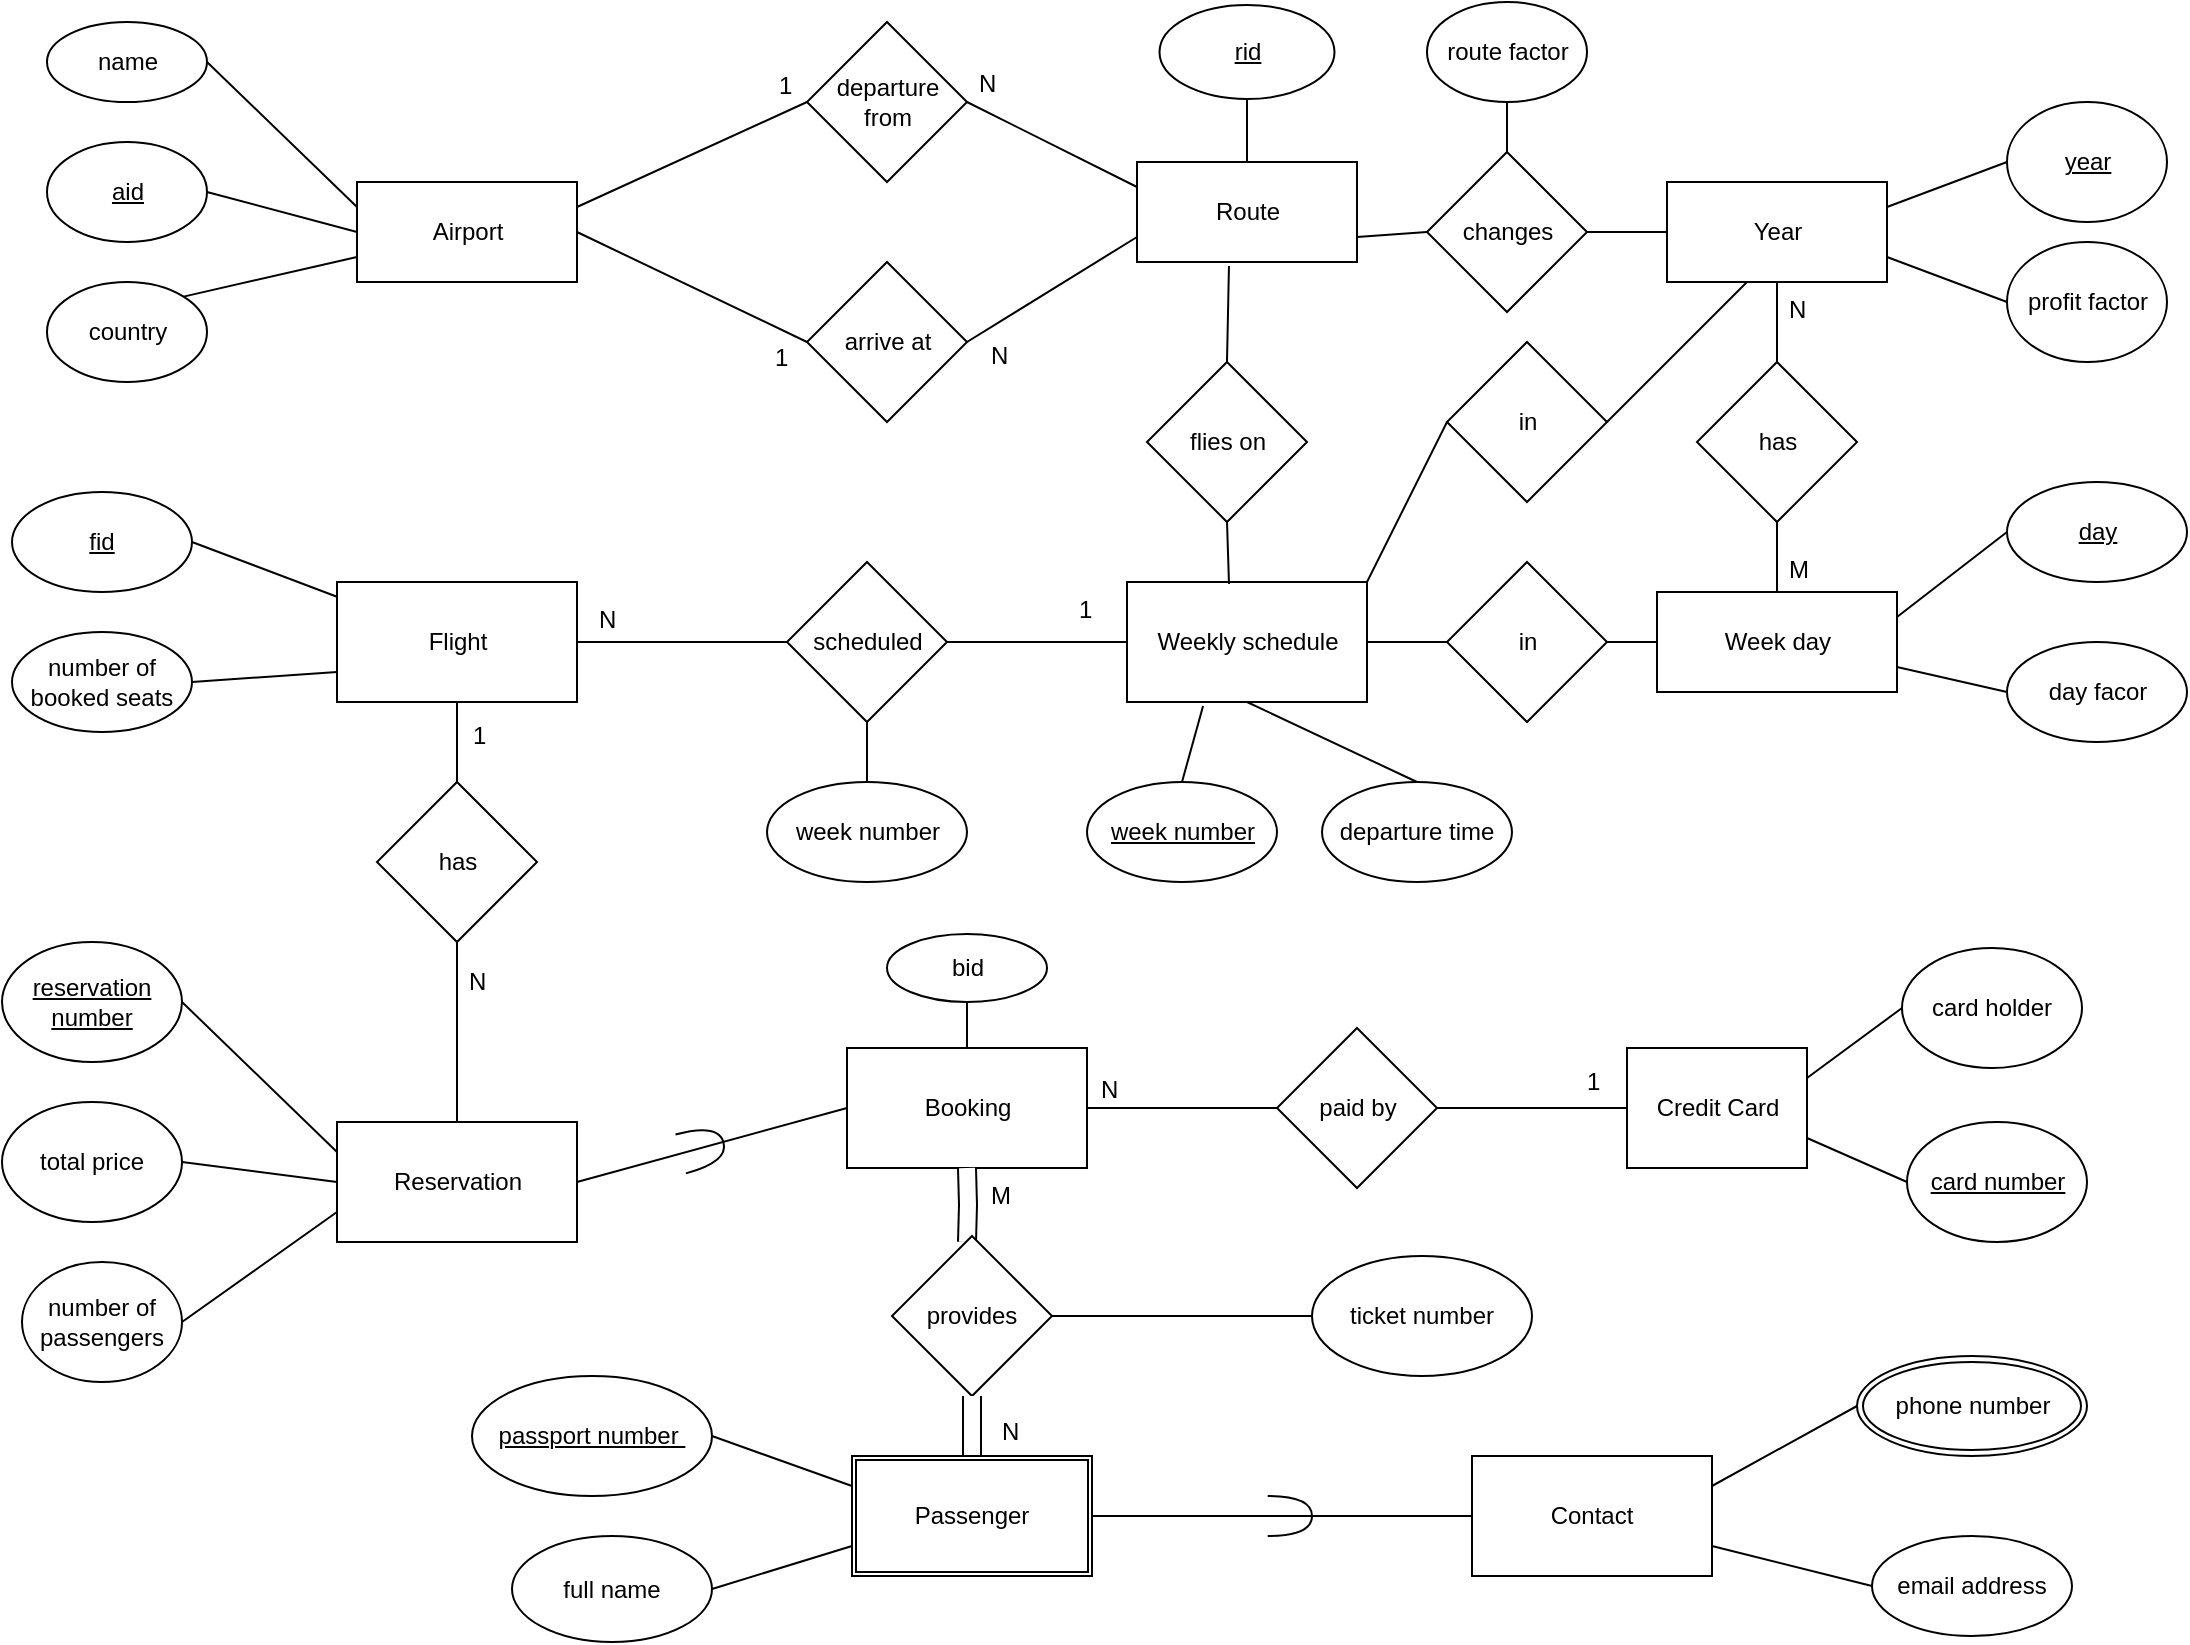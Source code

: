<mxfile version="20.5.3" type="device" pages="2"><diagram id="REOuQKqxgRuyY3r2D0ox" name="EER Model"><mxGraphModel dx="2591" dy="794" grid="1" gridSize="10" guides="1" tooltips="1" connect="1" arrows="1" fold="1" page="1" pageScale="1" pageWidth="1169" pageHeight="827" math="0" shadow="0"><root><mxCell id="0"/><mxCell id="1" parent="0"/><mxCell id="OGYHNNwTiCzlXIHy_xrq-1" value="" style="shape=requiredInterface;html=1;verticalLabelPosition=bottom;shadow=0;fontSize=7;rotation=-15;" parent="1" vertex="1"><mxGeometry x="-821.02" y="563.06" width="22.16" height="20.09" as="geometry"/></mxCell><mxCell id="OGYHNNwTiCzlXIHy_xrq-2" value="Airport" style="rounded=0;whiteSpace=wrap;html=1;" parent="1" vertex="1"><mxGeometry x="-982.5" y="90" width="110" height="50" as="geometry"/></mxCell><mxCell id="OGYHNNwTiCzlXIHy_xrq-3" value="name" style="ellipse;whiteSpace=wrap;html=1;" parent="1" vertex="1"><mxGeometry x="-1137.5" y="10" width="80" height="40" as="geometry"/></mxCell><mxCell id="OGYHNNwTiCzlXIHy_xrq-4" value="&lt;u&gt;aid&lt;/u&gt;" style="ellipse;whiteSpace=wrap;html=1;" parent="1" vertex="1"><mxGeometry x="-1137.5" y="70" width="80" height="50" as="geometry"/></mxCell><mxCell id="OGYHNNwTiCzlXIHy_xrq-5" value="country" style="ellipse;whiteSpace=wrap;html=1;" parent="1" vertex="1"><mxGeometry x="-1137.5" y="140" width="80" height="50" as="geometry"/></mxCell><mxCell id="OGYHNNwTiCzlXIHy_xrq-6" value="" style="endArrow=none;html=1;rounded=0;exitX=1;exitY=0.5;exitDx=0;exitDy=0;entryX=0;entryY=0.25;entryDx=0;entryDy=0;" parent="1" source="OGYHNNwTiCzlXIHy_xrq-3" target="OGYHNNwTiCzlXIHy_xrq-2" edge="1"><mxGeometry width="50" height="50" relative="1" as="geometry"><mxPoint x="-1037.5" y="170" as="sourcePoint"/><mxPoint x="-987.5" y="120" as="targetPoint"/><Array as="points"/></mxGeometry></mxCell><mxCell id="OGYHNNwTiCzlXIHy_xrq-7" value="" style="endArrow=none;html=1;rounded=0;exitX=0;exitY=0.75;exitDx=0;exitDy=0;entryX=1;entryY=0;entryDx=0;entryDy=0;" parent="1" source="OGYHNNwTiCzlXIHy_xrq-2" target="OGYHNNwTiCzlXIHy_xrq-5" edge="1"><mxGeometry width="50" height="50" relative="1" as="geometry"><mxPoint x="-547.5" y="400" as="sourcePoint"/><mxPoint x="-1057.5" y="210" as="targetPoint"/></mxGeometry></mxCell><mxCell id="OGYHNNwTiCzlXIHy_xrq-8" value="Route" style="rounded=0;whiteSpace=wrap;html=1;" parent="1" vertex="1"><mxGeometry x="-592.5" y="80" width="110" height="50" as="geometry"/></mxCell><mxCell id="OGYHNNwTiCzlXIHy_xrq-9" value="" style="endArrow=none;html=1;rounded=0;exitX=1;exitY=0.5;exitDx=0;exitDy=0;entryX=0;entryY=0.25;entryDx=0;entryDy=0;startArrow=none;" parent="1" source="OGYHNNwTiCzlXIHy_xrq-12" target="OGYHNNwTiCzlXIHy_xrq-8" edge="1"><mxGeometry width="50" height="50" relative="1" as="geometry"><mxPoint x="-707.5" y="20" as="sourcePoint"/><mxPoint x="-637.5" y="110" as="targetPoint"/><Array as="points"/></mxGeometry></mxCell><mxCell id="OGYHNNwTiCzlXIHy_xrq-10" value="arrive at" style="rhombus;whiteSpace=wrap;html=1;" parent="1" vertex="1"><mxGeometry x="-757.5" y="130" width="80" height="80" as="geometry"/></mxCell><mxCell id="OGYHNNwTiCzlXIHy_xrq-11" value="" style="endArrow=none;html=1;rounded=0;entryX=1;entryY=0.5;entryDx=0;entryDy=0;exitX=0;exitY=0.5;exitDx=0;exitDy=0;" parent="1" source="OGYHNNwTiCzlXIHy_xrq-10" target="OGYHNNwTiCzlXIHy_xrq-2" edge="1"><mxGeometry width="50" height="50" relative="1" as="geometry"><mxPoint x="-707.5" y="110" as="sourcePoint"/><mxPoint x="-627.5" y="110" as="targetPoint"/><Array as="points"/></mxGeometry></mxCell><mxCell id="OGYHNNwTiCzlXIHy_xrq-12" value="departure from" style="rhombus;whiteSpace=wrap;html=1;" parent="1" vertex="1"><mxGeometry x="-757.5" y="10" width="80" height="80" as="geometry"/></mxCell><mxCell id="OGYHNNwTiCzlXIHy_xrq-13" value="" style="endArrow=none;html=1;rounded=0;entryX=1;entryY=0.25;entryDx=0;entryDy=0;exitX=0;exitY=0.5;exitDx=0;exitDy=0;" parent="1" source="OGYHNNwTiCzlXIHy_xrq-12" target="OGYHNNwTiCzlXIHy_xrq-2" edge="1"><mxGeometry width="50" height="50" relative="1" as="geometry"><mxPoint x="-727.5" y="180" as="sourcePoint"/><mxPoint x="-877.5" y="115" as="targetPoint"/><Array as="points"/></mxGeometry></mxCell><mxCell id="OGYHNNwTiCzlXIHy_xrq-14" value="" style="endArrow=none;html=1;rounded=0;entryX=0;entryY=0.75;entryDx=0;entryDy=0;startArrow=none;exitX=1;exitY=0.5;exitDx=0;exitDy=0;" parent="1" source="OGYHNNwTiCzlXIHy_xrq-10" target="OGYHNNwTiCzlXIHy_xrq-8" edge="1"><mxGeometry width="50" height="50" relative="1" as="geometry"><mxPoint x="-627.5" y="160" as="sourcePoint"/><mxPoint x="-597.5" y="120" as="targetPoint"/></mxGeometry></mxCell><mxCell id="OGYHNNwTiCzlXIHy_xrq-15" value="Year" style="rounded=0;whiteSpace=wrap;html=1;" parent="1" vertex="1"><mxGeometry x="-327.5" y="90" width="110" height="50" as="geometry"/></mxCell><mxCell id="OGYHNNwTiCzlXIHy_xrq-16" value="&lt;u&gt;year&lt;/u&gt;" style="ellipse;whiteSpace=wrap;html=1;" parent="1" vertex="1"><mxGeometry x="-157.5" y="50" width="80" height="60" as="geometry"/></mxCell><mxCell id="OGYHNNwTiCzlXIHy_xrq-17" value="profit factor" style="ellipse;whiteSpace=wrap;html=1;" parent="1" vertex="1"><mxGeometry x="-157.5" y="120" width="80" height="60" as="geometry"/></mxCell><mxCell id="OGYHNNwTiCzlXIHy_xrq-18" value="" style="endArrow=none;html=1;rounded=0;entryX=0;entryY=0.5;entryDx=0;entryDy=0;exitX=1;exitY=0.25;exitDx=0;exitDy=0;" parent="1" source="OGYHNNwTiCzlXIHy_xrq-15" target="OGYHNNwTiCzlXIHy_xrq-16" edge="1"><mxGeometry width="50" height="50" relative="1" as="geometry"><mxPoint x="-197.5" y="100" as="sourcePoint"/><mxPoint x="-197.5" y="40" as="targetPoint"/></mxGeometry></mxCell><mxCell id="OGYHNNwTiCzlXIHy_xrq-19" value="" style="endArrow=none;html=1;rounded=0;entryX=0;entryY=0.5;entryDx=0;entryDy=0;exitX=1;exitY=0.75;exitDx=0;exitDy=0;" parent="1" source="OGYHNNwTiCzlXIHy_xrq-15" target="OGYHNNwTiCzlXIHy_xrq-17" edge="1"><mxGeometry width="50" height="50" relative="1" as="geometry"><mxPoint x="-127.5" y="190" as="sourcePoint"/><mxPoint x="-197.5" y="55" as="targetPoint"/></mxGeometry></mxCell><mxCell id="OGYHNNwTiCzlXIHy_xrq-20" value="changes" style="rhombus;whiteSpace=wrap;html=1;" parent="1" vertex="1"><mxGeometry x="-447.5" y="75" width="80" height="80" as="geometry"/></mxCell><mxCell id="OGYHNNwTiCzlXIHy_xrq-21" value="" style="endArrow=none;html=1;rounded=0;exitX=1;exitY=0.5;exitDx=0;exitDy=0;entryX=0;entryY=0.5;entryDx=0;entryDy=0;" parent="1" source="OGYHNNwTiCzlXIHy_xrq-20" target="OGYHNNwTiCzlXIHy_xrq-15" edge="1"><mxGeometry width="50" height="50" relative="1" as="geometry"><mxPoint x="-377.5" y="170" as="sourcePoint"/><mxPoint x="-327.5" y="120" as="targetPoint"/></mxGeometry></mxCell><mxCell id="OGYHNNwTiCzlXIHy_xrq-22" value="" style="endArrow=none;html=1;rounded=0;entryX=0;entryY=0.5;entryDx=0;entryDy=0;exitX=1;exitY=0.75;exitDx=0;exitDy=0;" parent="1" source="OGYHNNwTiCzlXIHy_xrq-8" target="OGYHNNwTiCzlXIHy_xrq-20" edge="1"><mxGeometry width="50" height="50" relative="1" as="geometry"><mxPoint x="-457.5" y="80" as="sourcePoint"/><mxPoint x="-437.5" y="70" as="targetPoint"/></mxGeometry></mxCell><mxCell id="OGYHNNwTiCzlXIHy_xrq-23" value="route factor" style="ellipse;whiteSpace=wrap;html=1;" parent="1" vertex="1"><mxGeometry x="-447.5" width="80" height="50" as="geometry"/></mxCell><mxCell id="OGYHNNwTiCzlXIHy_xrq-24" value="" style="endArrow=none;html=1;rounded=0;exitX=0.5;exitY=0;exitDx=0;exitDy=0;entryX=0.5;entryY=1;entryDx=0;entryDy=0;" parent="1" source="OGYHNNwTiCzlXIHy_xrq-20" target="OGYHNNwTiCzlXIHy_xrq-23" edge="1"><mxGeometry width="50" height="50" relative="1" as="geometry"><mxPoint x="-457.5" y="80" as="sourcePoint"/><mxPoint x="-407.5" y="30" as="targetPoint"/></mxGeometry></mxCell><mxCell id="OGYHNNwTiCzlXIHy_xrq-25" value="Week day" style="rounded=0;whiteSpace=wrap;html=1;" parent="1" vertex="1"><mxGeometry x="-332.5" y="295" width="120" height="50" as="geometry"/></mxCell><mxCell id="OGYHNNwTiCzlXIHy_xrq-26" value="has" style="rhombus;whiteSpace=wrap;html=1;" parent="1" vertex="1"><mxGeometry x="-312.5" y="180" width="80" height="80" as="geometry"/></mxCell><mxCell id="OGYHNNwTiCzlXIHy_xrq-27" value="" style="endArrow=none;html=1;rounded=0;exitX=0.5;exitY=0;exitDx=0;exitDy=0;entryX=0.5;entryY=1;entryDx=0;entryDy=0;" parent="1" source="OGYHNNwTiCzlXIHy_xrq-26" target="OGYHNNwTiCzlXIHy_xrq-15" edge="1"><mxGeometry width="50" height="50" relative="1" as="geometry"><mxPoint x="-327.5" y="190" as="sourcePoint"/><mxPoint x="-277.5" y="140" as="targetPoint"/></mxGeometry></mxCell><mxCell id="OGYHNNwTiCzlXIHy_xrq-28" value="" style="endArrow=none;html=1;rounded=0;exitX=0.5;exitY=1;exitDx=0;exitDy=0;entryX=0.5;entryY=0;entryDx=0;entryDy=0;" parent="1" source="OGYHNNwTiCzlXIHy_xrq-26" target="OGYHNNwTiCzlXIHy_xrq-25" edge="1"><mxGeometry width="50" height="50" relative="1" as="geometry"><mxPoint x="-377.5" y="380" as="sourcePoint"/><mxPoint x="-267.5" y="290" as="targetPoint"/></mxGeometry></mxCell><mxCell id="OGYHNNwTiCzlXIHy_xrq-29" value="&lt;u&gt;day&lt;/u&gt;" style="ellipse;whiteSpace=wrap;html=1;" parent="1" vertex="1"><mxGeometry x="-157.5" y="240" width="90" height="50" as="geometry"/></mxCell><mxCell id="OGYHNNwTiCzlXIHy_xrq-30" value="day facor" style="ellipse;whiteSpace=wrap;html=1;" parent="1" vertex="1"><mxGeometry x="-157.5" y="320" width="90" height="50" as="geometry"/></mxCell><mxCell id="OGYHNNwTiCzlXIHy_xrq-31" value="" style="endArrow=none;html=1;rounded=0;entryX=0;entryY=0.5;entryDx=0;entryDy=0;exitX=1;exitY=0.25;exitDx=0;exitDy=0;" parent="1" source="OGYHNNwTiCzlXIHy_xrq-25" target="OGYHNNwTiCzlXIHy_xrq-29" edge="1"><mxGeometry width="50" height="50" relative="1" as="geometry"><mxPoint x="-197.5" y="310" as="sourcePoint"/><mxPoint x="-157.5" y="290" as="targetPoint"/></mxGeometry></mxCell><mxCell id="OGYHNNwTiCzlXIHy_xrq-32" value="" style="endArrow=none;html=1;rounded=0;entryX=0;entryY=0.5;entryDx=0;entryDy=0;exitX=1;exitY=0.75;exitDx=0;exitDy=0;" parent="1" source="OGYHNNwTiCzlXIHy_xrq-25" target="OGYHNNwTiCzlXIHy_xrq-30" edge="1"><mxGeometry width="50" height="50" relative="1" as="geometry"><mxPoint x="-177.5" y="400" as="sourcePoint"/><mxPoint x="-197.5" y="410" as="targetPoint"/></mxGeometry></mxCell><mxCell id="OGYHNNwTiCzlXIHy_xrq-33" value="Weekly schedule" style="rounded=0;whiteSpace=wrap;html=1;" parent="1" vertex="1"><mxGeometry x="-597.5" y="290" width="120" height="60" as="geometry"/></mxCell><mxCell id="OGYHNNwTiCzlXIHy_xrq-34" value="in" style="rhombus;whiteSpace=wrap;html=1;" parent="1" vertex="1"><mxGeometry x="-437.5" y="170" width="80" height="80" as="geometry"/></mxCell><mxCell id="OGYHNNwTiCzlXIHy_xrq-35" value="" style="endArrow=none;html=1;rounded=0;exitX=1;exitY=0;exitDx=0;exitDy=0;entryX=0;entryY=0.5;entryDx=0;entryDy=0;" parent="1" source="OGYHNNwTiCzlXIHy_xrq-33" target="OGYHNNwTiCzlXIHy_xrq-34" edge="1"><mxGeometry width="50" height="50" relative="1" as="geometry"><mxPoint x="-497.5" y="280" as="sourcePoint"/><mxPoint x="-447.5" y="230" as="targetPoint"/></mxGeometry></mxCell><mxCell id="OGYHNNwTiCzlXIHy_xrq-36" value="" style="endArrow=none;html=1;rounded=0;exitX=1;exitY=0.5;exitDx=0;exitDy=0;" parent="1" source="OGYHNNwTiCzlXIHy_xrq-34" edge="1"><mxGeometry width="50" height="50" relative="1" as="geometry"><mxPoint x="-337.5" y="190" as="sourcePoint"/><mxPoint x="-287.5" y="140" as="targetPoint"/></mxGeometry></mxCell><mxCell id="OGYHNNwTiCzlXIHy_xrq-37" value="flies on" style="rhombus;whiteSpace=wrap;html=1;" parent="1" vertex="1"><mxGeometry x="-587.5" y="180" width="80" height="80" as="geometry"/></mxCell><mxCell id="OGYHNNwTiCzlXIHy_xrq-38" value="" style="endArrow=none;html=1;rounded=0;exitX=0.425;exitY=0.017;exitDx=0;exitDy=0;exitPerimeter=0;entryX=0.5;entryY=1;entryDx=0;entryDy=0;" parent="1" source="OGYHNNwTiCzlXIHy_xrq-33" target="OGYHNNwTiCzlXIHy_xrq-37" edge="1"><mxGeometry width="50" height="50" relative="1" as="geometry"><mxPoint x="-597.5" y="310" as="sourcePoint"/><mxPoint x="-547.5" y="260" as="targetPoint"/></mxGeometry></mxCell><mxCell id="OGYHNNwTiCzlXIHy_xrq-39" value="" style="endArrow=none;html=1;rounded=0;exitX=0.5;exitY=0;exitDx=0;exitDy=0;entryX=0.418;entryY=1.04;entryDx=0;entryDy=0;entryPerimeter=0;" parent="1" source="OGYHNNwTiCzlXIHy_xrq-37" target="OGYHNNwTiCzlXIHy_xrq-8" edge="1"><mxGeometry width="50" height="50" relative="1" as="geometry"><mxPoint x="-597.5" y="190" as="sourcePoint"/><mxPoint x="-547.5" y="140" as="targetPoint"/></mxGeometry></mxCell><mxCell id="OGYHNNwTiCzlXIHy_xrq-40" value="in" style="rhombus;whiteSpace=wrap;html=1;" parent="1" vertex="1"><mxGeometry x="-437.5" y="280" width="80" height="80" as="geometry"/></mxCell><mxCell id="OGYHNNwTiCzlXIHy_xrq-41" value="" style="endArrow=none;html=1;rounded=0;exitX=1;exitY=0.5;exitDx=0;exitDy=0;entryX=0;entryY=0.5;entryDx=0;entryDy=0;" parent="1" source="OGYHNNwTiCzlXIHy_xrq-33" target="OGYHNNwTiCzlXIHy_xrq-40" edge="1"><mxGeometry width="50" height="50" relative="1" as="geometry"><mxPoint x="-482.5" y="400" as="sourcePoint"/><mxPoint x="-477.5" y="420" as="targetPoint"/></mxGeometry></mxCell><mxCell id="OGYHNNwTiCzlXIHy_xrq-42" value="" style="endArrow=none;html=1;rounded=0;exitX=1;exitY=0.5;exitDx=0;exitDy=0;entryX=0;entryY=0.5;entryDx=0;entryDy=0;" parent="1" source="OGYHNNwTiCzlXIHy_xrq-40" target="OGYHNNwTiCzlXIHy_xrq-25" edge="1"><mxGeometry width="50" height="50" relative="1" as="geometry"><mxPoint x="-327.5" y="390" as="sourcePoint"/><mxPoint x="-337.5" y="390" as="targetPoint"/></mxGeometry></mxCell><mxCell id="OGYHNNwTiCzlXIHy_xrq-43" value="Flight" style="rounded=0;whiteSpace=wrap;html=1;" parent="1" vertex="1"><mxGeometry x="-992.5" y="290" width="120" height="60" as="geometry"/></mxCell><mxCell id="OGYHNNwTiCzlXIHy_xrq-44" value="" style="endArrow=none;html=1;rounded=0;exitX=1;exitY=0.5;exitDx=0;exitDy=0;startArrow=none;entryX=0;entryY=0.5;entryDx=0;entryDy=0;" parent="1" source="OGYHNNwTiCzlXIHy_xrq-45" target="OGYHNNwTiCzlXIHy_xrq-33" edge="1"><mxGeometry width="50" height="50" relative="1" as="geometry"><mxPoint x="-647.5" y="370" as="sourcePoint"/><mxPoint x="-637.5" y="360" as="targetPoint"/></mxGeometry></mxCell><mxCell id="OGYHNNwTiCzlXIHy_xrq-45" value="scheduled" style="rhombus;whiteSpace=wrap;html=1;" parent="1" vertex="1"><mxGeometry x="-767.5" y="280" width="80" height="80" as="geometry"/></mxCell><mxCell id="OGYHNNwTiCzlXIHy_xrq-46" value="" style="endArrow=none;html=1;rounded=0;exitX=1;exitY=0.5;exitDx=0;exitDy=0;entryX=0;entryY=0.5;entryDx=0;entryDy=0;" parent="1" source="OGYHNNwTiCzlXIHy_xrq-43" target="OGYHNNwTiCzlXIHy_xrq-45" edge="1"><mxGeometry width="50" height="50" relative="1" as="geometry"><mxPoint x="-867.5" y="320" as="sourcePoint"/><mxPoint x="-787.5" y="340" as="targetPoint"/></mxGeometry></mxCell><mxCell id="OGYHNNwTiCzlXIHy_xrq-47" value="week number" style="ellipse;whiteSpace=wrap;html=1;" parent="1" vertex="1"><mxGeometry x="-777.5" y="390" width="100" height="50" as="geometry"/></mxCell><mxCell id="OGYHNNwTiCzlXIHy_xrq-48" value="" style="endArrow=none;html=1;rounded=0;exitX=0.5;exitY=0;exitDx=0;exitDy=0;" parent="1" source="OGYHNNwTiCzlXIHy_xrq-47" edge="1"><mxGeometry width="50" height="50" relative="1" as="geometry"><mxPoint x="-777.5" y="410" as="sourcePoint"/><mxPoint x="-727.5" y="360" as="targetPoint"/></mxGeometry></mxCell><mxCell id="OGYHNNwTiCzlXIHy_xrq-49" value="Reservation" style="rounded=0;whiteSpace=wrap;html=1;" parent="1" vertex="1"><mxGeometry x="-992.5" y="560" width="120" height="60" as="geometry"/></mxCell><mxCell id="OGYHNNwTiCzlXIHy_xrq-50" value="" style="endArrow=none;html=1;rounded=0;exitX=0.5;exitY=0;exitDx=0;exitDy=0;entryX=1;entryY=0.5;entryDx=0;entryDy=0;" parent="1" source="OGYHNNwTiCzlXIHy_xrq-49" target="OGYHNNwTiCzlXIHy_xrq-51" edge="1"><mxGeometry width="50" height="50" relative="1" as="geometry"><mxPoint x="-987.5" y="440" as="sourcePoint"/><mxPoint x="-942.5" y="490" as="targetPoint"/></mxGeometry></mxCell><mxCell id="OGYHNNwTiCzlXIHy_xrq-51" value="has" style="rhombus;whiteSpace=wrap;html=1;direction=south;" parent="1" vertex="1"><mxGeometry x="-972.5" y="390" width="80" height="80" as="geometry"/></mxCell><mxCell id="OGYHNNwTiCzlXIHy_xrq-52" value="" style="endArrow=none;html=1;rounded=0;entryX=0.5;entryY=1;entryDx=0;entryDy=0;exitX=0;exitY=0.5;exitDx=0;exitDy=0;" parent="1" source="OGYHNNwTiCzlXIHy_xrq-51" target="OGYHNNwTiCzlXIHy_xrq-43" edge="1"><mxGeometry width="50" height="50" relative="1" as="geometry"><mxPoint x="-927.5" y="380" as="sourcePoint"/><mxPoint x="-877.5" y="330" as="targetPoint"/></mxGeometry></mxCell><mxCell id="OGYHNNwTiCzlXIHy_xrq-53" value="&lt;u&gt;reservation number&lt;/u&gt;" style="ellipse;whiteSpace=wrap;html=1;" parent="1" vertex="1"><mxGeometry x="-1160" y="470" width="90" height="60" as="geometry"/></mxCell><mxCell id="OGYHNNwTiCzlXIHy_xrq-54" value="" style="endArrow=none;html=1;rounded=0;entryX=0;entryY=0.5;entryDx=0;entryDy=0;exitX=1;exitY=0.5;exitDx=0;exitDy=0;" parent="1" source="OGYHNNwTiCzlXIHy_xrq-4" target="OGYHNNwTiCzlXIHy_xrq-2" edge="1"><mxGeometry width="50" height="50" relative="1" as="geometry"><mxPoint x="-967.5" y="245" as="sourcePoint"/><mxPoint x="-917.5" y="195" as="targetPoint"/></mxGeometry></mxCell><mxCell id="OGYHNNwTiCzlXIHy_xrq-55" value="total price" style="ellipse;whiteSpace=wrap;html=1;" parent="1" vertex="1"><mxGeometry x="-1160" y="550" width="90" height="60" as="geometry"/></mxCell><mxCell id="OGYHNNwTiCzlXIHy_xrq-56" value="number of passengers" style="ellipse;whiteSpace=wrap;html=1;" parent="1" vertex="1"><mxGeometry x="-1150" y="630" width="80" height="60" as="geometry"/></mxCell><mxCell id="OGYHNNwTiCzlXIHy_xrq-57" value="" style="endArrow=none;html=1;rounded=0;exitX=1;exitY=0.5;exitDx=0;exitDy=0;entryX=0;entryY=0.75;entryDx=0;entryDy=0;" parent="1" source="OGYHNNwTiCzlXIHy_xrq-56" target="OGYHNNwTiCzlXIHy_xrq-49" edge="1"><mxGeometry width="50" height="50" relative="1" as="geometry"><mxPoint x="-1010" y="650" as="sourcePoint"/><mxPoint x="-1025" y="655" as="targetPoint"/></mxGeometry></mxCell><mxCell id="OGYHNNwTiCzlXIHy_xrq-58" value="" style="endArrow=none;html=1;rounded=0;exitX=1;exitY=0.5;exitDx=0;exitDy=0;entryX=0;entryY=0.5;entryDx=0;entryDy=0;" parent="1" source="OGYHNNwTiCzlXIHy_xrq-55" target="OGYHNNwTiCzlXIHy_xrq-49" edge="1"><mxGeometry width="50" height="50" relative="1" as="geometry"><mxPoint x="-590" y="400" as="sourcePoint"/><mxPoint x="-1025" y="640" as="targetPoint"/></mxGeometry></mxCell><mxCell id="OGYHNNwTiCzlXIHy_xrq-59" value="" style="endArrow=none;html=1;rounded=0;exitX=1;exitY=0.5;exitDx=0;exitDy=0;entryX=0;entryY=0.25;entryDx=0;entryDy=0;" parent="1" source="OGYHNNwTiCzlXIHy_xrq-53" target="OGYHNNwTiCzlXIHy_xrq-49" edge="1"><mxGeometry width="50" height="50" relative="1" as="geometry"><mxPoint x="-590" y="400" as="sourcePoint"/><mxPoint x="-1025" y="625" as="targetPoint"/></mxGeometry></mxCell><mxCell id="OGYHNNwTiCzlXIHy_xrq-60" value="Booking" style="rounded=0;whiteSpace=wrap;html=1;" parent="1" vertex="1"><mxGeometry x="-737.5" y="523" width="120" height="60" as="geometry"/></mxCell><mxCell id="OGYHNNwTiCzlXIHy_xrq-61" value="" style="endArrow=none;html=1;rounded=0;exitX=1;exitY=0.5;exitDx=0;exitDy=0;entryX=0;entryY=0.5;entryDx=0;entryDy=0;startArrow=none;" parent="1" source="OGYHNNwTiCzlXIHy_xrq-49" target="OGYHNNwTiCzlXIHy_xrq-60" edge="1"><mxGeometry width="50" height="50" relative="1" as="geometry"><mxPoint x="-557.5" y="350" as="sourcePoint"/><mxPoint x="-507.5" y="300" as="targetPoint"/></mxGeometry></mxCell><mxCell id="OGYHNNwTiCzlXIHy_xrq-62" value="Credit Card" style="rounded=0;whiteSpace=wrap;html=1;" parent="1" vertex="1"><mxGeometry x="-347.5" y="523" width="90" height="60" as="geometry"/></mxCell><mxCell id="OGYHNNwTiCzlXIHy_xrq-63" value="paid by" style="rhombus;whiteSpace=wrap;html=1;" parent="1" vertex="1"><mxGeometry x="-522.5" y="513" width="80" height="80" as="geometry"/></mxCell><mxCell id="OGYHNNwTiCzlXIHy_xrq-64" value="" style="endArrow=none;html=1;rounded=0;exitX=1;exitY=0.5;exitDx=0;exitDy=0;entryX=0;entryY=0.5;entryDx=0;entryDy=0;" parent="1" source="OGYHNNwTiCzlXIHy_xrq-60" target="OGYHNNwTiCzlXIHy_xrq-63" edge="1"><mxGeometry width="50" height="50" relative="1" as="geometry"><mxPoint x="-557.5" y="373" as="sourcePoint"/><mxPoint x="-507.5" y="323" as="targetPoint"/></mxGeometry></mxCell><mxCell id="OGYHNNwTiCzlXIHy_xrq-65" value="" style="endArrow=none;html=1;rounded=0;exitX=1;exitY=0.5;exitDx=0;exitDy=0;entryX=0;entryY=0.5;entryDx=0;entryDy=0;" parent="1" source="OGYHNNwTiCzlXIHy_xrq-63" target="OGYHNNwTiCzlXIHy_xrq-62" edge="1"><mxGeometry width="50" height="50" relative="1" as="geometry"><mxPoint x="-557.5" y="373" as="sourcePoint"/><mxPoint x="-507.5" y="323" as="targetPoint"/></mxGeometry></mxCell><mxCell id="OGYHNNwTiCzlXIHy_xrq-66" value="&lt;u&gt;card number&lt;/u&gt;" style="ellipse;whiteSpace=wrap;html=1;" parent="1" vertex="1"><mxGeometry x="-207.5" y="560" width="90" height="60" as="geometry"/></mxCell><mxCell id="OGYHNNwTiCzlXIHy_xrq-67" value="" style="endArrow=none;html=1;rounded=0;entryX=0;entryY=0.5;entryDx=0;entryDy=0;exitX=1;exitY=0.25;exitDx=0;exitDy=0;" parent="1" source="OGYHNNwTiCzlXIHy_xrq-62" target="OGYHNNwTiCzlXIHy_xrq-83" edge="1"><mxGeometry width="50" height="50" relative="1" as="geometry"><mxPoint x="-557.5" y="373" as="sourcePoint"/><mxPoint x="-197.5" y="473" as="targetPoint"/></mxGeometry></mxCell><mxCell id="OGYHNNwTiCzlXIHy_xrq-68" value="" style="endArrow=none;html=1;rounded=0;entryX=0;entryY=0.5;entryDx=0;entryDy=0;exitX=1;exitY=0.75;exitDx=0;exitDy=0;" parent="1" source="OGYHNNwTiCzlXIHy_xrq-62" target="OGYHNNwTiCzlXIHy_xrq-66" edge="1"><mxGeometry width="50" height="50" relative="1" as="geometry"><mxPoint x="-557.5" y="373" as="sourcePoint"/><mxPoint x="-507.5" y="323" as="targetPoint"/></mxGeometry></mxCell><mxCell id="OGYHNNwTiCzlXIHy_xrq-69" value="ticket number" style="ellipse;whiteSpace=wrap;html=1;" parent="1" vertex="1"><mxGeometry x="-505" y="627" width="110" height="60" as="geometry"/></mxCell><mxCell id="OGYHNNwTiCzlXIHy_xrq-70" value="" style="endArrow=none;html=1;rounded=0;entryX=1;entryY=0.5;entryDx=0;entryDy=0;exitX=0;exitY=0.5;exitDx=0;exitDy=0;" parent="1" source="OGYHNNwTiCzlXIHy_xrq-69" target="OGYHNNwTiCzlXIHy_xrq-86" edge="1"><mxGeometry width="50" height="50" relative="1" as="geometry"><mxPoint x="-535" y="657" as="sourcePoint"/><mxPoint x="-505" y="617" as="targetPoint"/></mxGeometry></mxCell><mxCell id="OGYHNNwTiCzlXIHy_xrq-71" value="&lt;u&gt;passport number&amp;nbsp;&lt;/u&gt;" style="ellipse;whiteSpace=wrap;html=1;" parent="1" vertex="1"><mxGeometry x="-925" y="687" width="120" height="60" as="geometry"/></mxCell><mxCell id="OGYHNNwTiCzlXIHy_xrq-72" value="full name" style="ellipse;whiteSpace=wrap;html=1;" parent="1" vertex="1"><mxGeometry x="-905" y="767" width="100" height="53" as="geometry"/></mxCell><mxCell id="OGYHNNwTiCzlXIHy_xrq-73" value="" style="endArrow=none;html=1;rounded=0;exitX=1;exitY=0.5;exitDx=0;exitDy=0;entryX=0;entryY=0.25;entryDx=0;entryDy=0;" parent="1" source="OGYHNNwTiCzlXIHy_xrq-71" target="OGYHNNwTiCzlXIHy_xrq-88" edge="1"><mxGeometry width="50" height="50" relative="1" as="geometry"><mxPoint x="-555" y="667" as="sourcePoint"/><mxPoint x="-735" y="738.538" as="targetPoint"/></mxGeometry></mxCell><mxCell id="OGYHNNwTiCzlXIHy_xrq-74" value="" style="endArrow=none;html=1;rounded=0;exitX=1;exitY=0.5;exitDx=0;exitDy=0;entryX=0;entryY=0.75;entryDx=0;entryDy=0;" parent="1" source="OGYHNNwTiCzlXIHy_xrq-72" target="OGYHNNwTiCzlXIHy_xrq-88" edge="1"><mxGeometry width="50" height="50" relative="1" as="geometry"><mxPoint x="-485" y="817" as="sourcePoint"/><mxPoint x="-735" y="772" as="targetPoint"/></mxGeometry></mxCell><mxCell id="OGYHNNwTiCzlXIHy_xrq-75" value="Contact" style="rounded=0;whiteSpace=wrap;html=1;" parent="1" vertex="1"><mxGeometry x="-425" y="727" width="120" height="60" as="geometry"/></mxCell><mxCell id="OGYHNNwTiCzlXIHy_xrq-76" value="email address" style="ellipse;whiteSpace=wrap;html=1;" parent="1" vertex="1"><mxGeometry x="-225" y="767" width="100" height="50" as="geometry"/></mxCell><mxCell id="OGYHNNwTiCzlXIHy_xrq-77" value="" style="endArrow=none;html=1;rounded=0;entryX=0;entryY=0.5;entryDx=0;entryDy=0;" parent="1" source="OGYHNNwTiCzlXIHy_xrq-75" target="OGYHNNwTiCzlXIHy_xrq-76" edge="1"><mxGeometry width="50" height="50" relative="1" as="geometry"><mxPoint x="-555" y="667" as="sourcePoint"/><mxPoint x="-505" y="617" as="targetPoint"/></mxGeometry></mxCell><mxCell id="OGYHNNwTiCzlXIHy_xrq-78" value="" style="endArrow=none;html=1;rounded=0;entryX=0;entryY=0.5;entryDx=0;entryDy=0;exitX=1;exitY=0.25;exitDx=0;exitDy=0;" parent="1" source="OGYHNNwTiCzlXIHy_xrq-75" target="OGYHNNwTiCzlXIHy_xrq-84" edge="1"><mxGeometry width="50" height="50" relative="1" as="geometry"><mxPoint x="-555" y="667" as="sourcePoint"/><mxPoint x="-235" y="702" as="targetPoint"/></mxGeometry></mxCell><mxCell id="OGYHNNwTiCzlXIHy_xrq-81" value="" style="endArrow=none;html=1;rounded=0;exitX=1;exitY=0.5;exitDx=0;exitDy=0;" parent="1" source="GHMYawpvekyps3ROuM5b-1" target="OGYHNNwTiCzlXIHy_xrq-43" edge="1"><mxGeometry width="50" height="50" relative="1" as="geometry"><mxPoint x="-1092.068" y="275.974" as="sourcePoint"/><mxPoint x="-497.5" y="330" as="targetPoint"/></mxGeometry></mxCell><mxCell id="OGYHNNwTiCzlXIHy_xrq-82" value="" style="endArrow=none;html=1;rounded=0;exitX=1;exitY=0.5;exitDx=0;exitDy=0;entryX=0;entryY=0.75;entryDx=0;entryDy=0;" parent="1" source="GHMYawpvekyps3ROuM5b-2" target="OGYHNNwTiCzlXIHy_xrq-43" edge="1"><mxGeometry width="50" height="50" relative="1" as="geometry"><mxPoint x="-1087.5" y="335" as="sourcePoint"/><mxPoint x="-497.5" y="330" as="targetPoint"/></mxGeometry></mxCell><mxCell id="OGYHNNwTiCzlXIHy_xrq-83" value="card holder" style="ellipse;whiteSpace=wrap;html=1;" parent="1" vertex="1"><mxGeometry x="-210" y="473" width="90" height="60" as="geometry"/></mxCell><mxCell id="OGYHNNwTiCzlXIHy_xrq-84" value="phone number" style="ellipse;shape=doubleEllipse;margin=3;whiteSpace=wrap;html=1;align=center;" parent="1" vertex="1"><mxGeometry x="-232.5" y="677" width="115" height="50" as="geometry"/></mxCell><mxCell id="OGYHNNwTiCzlXIHy_xrq-85" value="" style="shape=filledEdge;rounded=0;fixDash=1;endArrow=none;strokeWidth=10;fillColor=#ffffff;edgeStyle=orthogonalEdgeStyle;html=1;entryX=0.5;entryY=1;entryDx=0;entryDy=0;exitX=0.5;exitY=0;exitDx=0;exitDy=0;startArrow=none;" parent="1" target="OGYHNNwTiCzlXIHy_xrq-60" edge="1"><mxGeometry width="60" height="40" relative="1" as="geometry"><mxPoint x="-677.5" y="620" as="sourcePoint"/><mxPoint x="-527.5" y="760" as="targetPoint"/></mxGeometry></mxCell><mxCell id="OGYHNNwTiCzlXIHy_xrq-86" value="provides" style="rhombus;whiteSpace=wrap;html=1;" parent="1" vertex="1"><mxGeometry x="-715" y="617" width="80" height="80" as="geometry"/></mxCell><mxCell id="OGYHNNwTiCzlXIHy_xrq-87" value="" style="shape=filledEdge;rounded=0;fixDash=1;endArrow=none;strokeWidth=10;fillColor=#ffffff;edgeStyle=orthogonalEdgeStyle;html=1;entryX=0.5;entryY=1;entryDx=0;entryDy=0;exitX=0.5;exitY=0;exitDx=0;exitDy=0;" parent="1" source="OGYHNNwTiCzlXIHy_xrq-88" target="OGYHNNwTiCzlXIHy_xrq-86" edge="1"><mxGeometry width="60" height="40" relative="1" as="geometry"><mxPoint x="-675" y="727" as="sourcePoint"/><mxPoint x="-675" y="577" as="targetPoint"/></mxGeometry></mxCell><mxCell id="OGYHNNwTiCzlXIHy_xrq-88" value="Passenger" style="shape=ext;double=1;rounded=0;whiteSpace=wrap;html=1;" parent="1" vertex="1"><mxGeometry x="-735" y="727" width="120" height="60" as="geometry"/></mxCell><mxCell id="OGYHNNwTiCzlXIHy_xrq-89" value="1" style="text;strokeColor=none;fillColor=none;spacingLeft=4;spacingRight=4;overflow=hidden;rotatable=0;points=[[0,0.5],[1,0.5]];portConstraint=eastwest;fontSize=12;" parent="1" vertex="1"><mxGeometry x="-777.5" y="28" width="40" height="30" as="geometry"/></mxCell><mxCell id="OGYHNNwTiCzlXIHy_xrq-90" value="1" style="text;strokeColor=none;fillColor=none;spacingLeft=4;spacingRight=4;overflow=hidden;rotatable=0;points=[[0,0.5],[1,0.5]];portConstraint=eastwest;fontSize=12;" parent="1" vertex="1"><mxGeometry x="-779.5" y="164" width="40" height="30" as="geometry"/></mxCell><mxCell id="OGYHNNwTiCzlXIHy_xrq-91" value="N" style="text;strokeColor=none;fillColor=none;spacingLeft=4;spacingRight=4;overflow=hidden;rotatable=0;points=[[0,0.5],[1,0.5]];portConstraint=eastwest;fontSize=12;" parent="1" vertex="1"><mxGeometry x="-677.5" y="27" width="40" height="30" as="geometry"/></mxCell><mxCell id="OGYHNNwTiCzlXIHy_xrq-92" value="N" style="text;strokeColor=none;fillColor=none;spacingLeft=4;spacingRight=4;overflow=hidden;rotatable=0;points=[[0,0.5],[1,0.5]];portConstraint=eastwest;fontSize=12;" parent="1" vertex="1"><mxGeometry x="-867.5" y="295" width="40" height="30" as="geometry"/></mxCell><mxCell id="OGYHNNwTiCzlXIHy_xrq-93" value="N" style="text;strokeColor=none;fillColor=none;spacingLeft=4;spacingRight=4;overflow=hidden;rotatable=0;points=[[0,0.5],[1,0.5]];portConstraint=eastwest;fontSize=12;" parent="1" vertex="1"><mxGeometry x="-272.5" y="140" width="40" height="30" as="geometry"/></mxCell><mxCell id="OGYHNNwTiCzlXIHy_xrq-94" value="M" style="text;strokeColor=none;fillColor=none;spacingLeft=4;spacingRight=4;overflow=hidden;rotatable=0;points=[[0,0.5],[1,0.5]];portConstraint=eastwest;fontSize=12;" parent="1" vertex="1"><mxGeometry x="-272.5" y="270" width="40" height="30" as="geometry"/></mxCell><mxCell id="OGYHNNwTiCzlXIHy_xrq-95" value="1" style="text;strokeColor=none;fillColor=none;spacingLeft=4;spacingRight=4;overflow=hidden;rotatable=0;points=[[0,0.5],[1,0.5]];portConstraint=eastwest;fontSize=12;" parent="1" vertex="1"><mxGeometry x="-627.5" y="290" width="40" height="30" as="geometry"/></mxCell><mxCell id="OGYHNNwTiCzlXIHy_xrq-96" value="N" style="text;strokeColor=none;fillColor=none;spacingLeft=4;spacingRight=4;overflow=hidden;rotatable=0;points=[[0,0.5],[1,0.5]];portConstraint=eastwest;fontSize=12;" parent="1" vertex="1"><mxGeometry x="-671.5" y="163" width="40" height="30" as="geometry"/></mxCell><mxCell id="OGYHNNwTiCzlXIHy_xrq-97" value="1" style="text;strokeColor=none;fillColor=none;spacingLeft=4;spacingRight=4;overflow=hidden;rotatable=0;points=[[0,0.5],[1,0.5]];portConstraint=eastwest;fontSize=12;" parent="1" vertex="1"><mxGeometry x="-373.5" y="526" width="40" height="30" as="geometry"/></mxCell><mxCell id="OGYHNNwTiCzlXIHy_xrq-98" value="N" style="text;strokeColor=none;fillColor=none;spacingLeft=4;spacingRight=4;overflow=hidden;rotatable=0;points=[[0,0.5],[1,0.5]];portConstraint=eastwest;fontSize=12;" parent="1" vertex="1"><mxGeometry x="-932.5" y="476" width="40" height="30" as="geometry"/></mxCell><mxCell id="OGYHNNwTiCzlXIHy_xrq-99" value="1" style="text;strokeColor=none;fillColor=none;spacingLeft=4;spacingRight=4;overflow=hidden;rotatable=0;points=[[0,0.5],[1,0.5]];portConstraint=eastwest;fontSize=12;" parent="1" vertex="1"><mxGeometry x="-930.5" y="353" width="40" height="30" as="geometry"/></mxCell><mxCell id="OGYHNNwTiCzlXIHy_xrq-100" value="N" style="text;strokeColor=none;fillColor=none;spacingLeft=4;spacingRight=4;overflow=hidden;rotatable=0;points=[[0,0.5],[1,0.5]];portConstraint=eastwest;fontSize=12;" parent="1" vertex="1"><mxGeometry x="-666" y="701" width="40" height="30" as="geometry"/></mxCell><mxCell id="OGYHNNwTiCzlXIHy_xrq-101" value="N" style="text;strokeColor=none;fillColor=none;spacingLeft=4;spacingRight=4;overflow=hidden;rotatable=0;points=[[0,0.5],[1,0.5]];portConstraint=eastwest;fontSize=12;" parent="1" vertex="1"><mxGeometry x="-616.5" y="530" width="40" height="30" as="geometry"/></mxCell><mxCell id="OGYHNNwTiCzlXIHy_xrq-102" value="M" style="text;strokeColor=none;fillColor=none;spacingLeft=4;spacingRight=4;overflow=hidden;rotatable=0;points=[[0,0.5],[1,0.5]];portConstraint=eastwest;fontSize=12;" parent="1" vertex="1"><mxGeometry x="-671.5" y="583" width="40" height="30" as="geometry"/></mxCell><mxCell id="OGYHNNwTiCzlXIHy_xrq-103" value="&lt;u&gt;rid&lt;/u&gt;" style="ellipse;whiteSpace=wrap;html=1;" parent="1" vertex="1"><mxGeometry x="-581.25" y="1.5" width="87.5" height="47" as="geometry"/></mxCell><mxCell id="OGYHNNwTiCzlXIHy_xrq-104" value="" style="endArrow=none;html=1;rounded=0;entryX=0.5;entryY=1;entryDx=0;entryDy=0;" parent="1" source="OGYHNNwTiCzlXIHy_xrq-8" target="OGYHNNwTiCzlXIHy_xrq-103" edge="1"><mxGeometry width="50" height="50" relative="1" as="geometry"><mxPoint x="-677.5" y="260" as="sourcePoint"/><mxPoint x="-857.5" y="220" as="targetPoint"/></mxGeometry></mxCell><mxCell id="OGYHNNwTiCzlXIHy_xrq-105" value="departure time" style="ellipse;whiteSpace=wrap;html=1;" parent="1" vertex="1"><mxGeometry x="-500" y="390" width="95" height="50" as="geometry"/></mxCell><mxCell id="OGYHNNwTiCzlXIHy_xrq-106" value="&lt;u&gt;week number&lt;/u&gt;" style="ellipse;whiteSpace=wrap;html=1;" parent="1" vertex="1"><mxGeometry x="-617.5" y="390" width="95" height="50" as="geometry"/></mxCell><mxCell id="OGYHNNwTiCzlXIHy_xrq-107" value="" style="endArrow=none;html=1;rounded=0;entryX=0.317;entryY=1.033;entryDx=0;entryDy=0;entryPerimeter=0;exitX=0.5;exitY=0;exitDx=0;exitDy=0;" parent="1" source="OGYHNNwTiCzlXIHy_xrq-106" target="OGYHNNwTiCzlXIHy_xrq-33" edge="1"><mxGeometry width="50" height="50" relative="1" as="geometry"><mxPoint x="-547.5" y="380" as="sourcePoint"/><mxPoint x="-497.5" y="330" as="targetPoint"/></mxGeometry></mxCell><mxCell id="OGYHNNwTiCzlXIHy_xrq-108" value="" style="endArrow=none;html=1;rounded=0;exitX=0.5;exitY=0;exitDx=0;exitDy=0;entryX=0.5;entryY=1;entryDx=0;entryDy=0;" parent="1" source="OGYHNNwTiCzlXIHy_xrq-105" target="OGYHNNwTiCzlXIHy_xrq-33" edge="1"><mxGeometry width="50" height="50" relative="1" as="geometry"><mxPoint x="-547.5" y="380" as="sourcePoint"/><mxPoint x="-507.5" y="350" as="targetPoint"/></mxGeometry></mxCell><mxCell id="OGYHNNwTiCzlXIHy_xrq-109" value="bid" style="ellipse;whiteSpace=wrap;html=1;" parent="1" vertex="1"><mxGeometry x="-717.5" y="466" width="80" height="34" as="geometry"/></mxCell><mxCell id="OGYHNNwTiCzlXIHy_xrq-110" value="" style="endArrow=none;html=1;rounded=0;entryX=0.5;entryY=1;entryDx=0;entryDy=0;exitX=0.5;exitY=0;exitDx=0;exitDy=0;" parent="1" source="OGYHNNwTiCzlXIHy_xrq-60" target="OGYHNNwTiCzlXIHy_xrq-109" edge="1"><mxGeometry width="50" height="50" relative="1" as="geometry"><mxPoint x="-547.5" y="530" as="sourcePoint"/><mxPoint x="-497.5" y="480" as="targetPoint"/></mxGeometry></mxCell><mxCell id="OGYHNNwTiCzlXIHy_xrq-111" value="" style="shape=requiredInterface;html=1;verticalLabelPosition=bottom;shadow=0;fontSize=7;rotation=0;" parent="1" vertex="1"><mxGeometry x="-527.16" y="747" width="22.16" height="20" as="geometry"/></mxCell><mxCell id="OGYHNNwTiCzlXIHy_xrq-112" value="" style="endArrow=none;html=1;rounded=0;exitX=1;exitY=0.5;exitDx=0;exitDy=0;entryX=0;entryY=0.5;entryDx=0;entryDy=0;" parent="1" source="OGYHNNwTiCzlXIHy_xrq-88" target="OGYHNNwTiCzlXIHy_xrq-75" edge="1"><mxGeometry width="50" height="50" relative="1" as="geometry"><mxPoint x="-615" y="757" as="sourcePoint"/><mxPoint x="-425" y="757" as="targetPoint"/></mxGeometry></mxCell><mxCell id="GHMYawpvekyps3ROuM5b-1" value="&lt;u&gt;fid&lt;/u&gt;" style="ellipse;whiteSpace=wrap;html=1;" parent="1" vertex="1"><mxGeometry x="-1155" y="245" width="90" height="50" as="geometry"/></mxCell><mxCell id="GHMYawpvekyps3ROuM5b-2" value="number of booked seats" style="ellipse;whiteSpace=wrap;html=1;" parent="1" vertex="1"><mxGeometry x="-1155" y="315" width="90" height="50" as="geometry"/></mxCell></root></mxGraphModel></diagram><diagram id="HNHqW2dKN6MZguU9OrHu" name="Relational Model"><mxGraphModel dx="1673" dy="867" grid="1" gridSize="10" guides="1" tooltips="1" connect="1" arrows="1" fold="1" page="1" pageScale="1" pageWidth="827" pageHeight="1169" math="0" shadow="0"><root><mxCell id="0"/><mxCell id="1" parent="0"/><mxCell id="_Mkxjnk2EMCloUHXEKYU-1" value="Airport" style="shape=table;startSize=30;container=1;collapsible=1;childLayout=tableLayout;fixedRows=1;rowLines=0;fontStyle=1;align=center;resizeLast=1;" parent="1" vertex="1"><mxGeometry x="110" y="60" width="130" height="120" as="geometry"/></mxCell><mxCell id="_Mkxjnk2EMCloUHXEKYU-2" value="" style="shape=tableRow;horizontal=0;startSize=0;swimlaneHead=0;swimlaneBody=0;fillColor=none;collapsible=0;dropTarget=0;points=[[0,0.5],[1,0.5]];portConstraint=eastwest;top=0;left=0;right=0;bottom=1;" parent="_Mkxjnk2EMCloUHXEKYU-1" vertex="1"><mxGeometry y="30" width="130" height="20" as="geometry"/></mxCell><mxCell id="_Mkxjnk2EMCloUHXEKYU-3" value="PK" style="shape=partialRectangle;connectable=0;fillColor=none;top=0;left=0;bottom=0;right=0;fontStyle=1;overflow=hidden;" parent="_Mkxjnk2EMCloUHXEKYU-2" vertex="1"><mxGeometry width="30" height="20" as="geometry"><mxRectangle width="30" height="20" as="alternateBounds"/></mxGeometry></mxCell><mxCell id="_Mkxjnk2EMCloUHXEKYU-4" value="aid" style="shape=partialRectangle;connectable=0;fillColor=none;top=0;left=0;bottom=0;right=0;align=left;spacingLeft=6;fontStyle=5;overflow=hidden;" parent="_Mkxjnk2EMCloUHXEKYU-2" vertex="1"><mxGeometry x="30" width="100" height="20" as="geometry"><mxRectangle width="100" height="20" as="alternateBounds"/></mxGeometry></mxCell><mxCell id="_Mkxjnk2EMCloUHXEKYU-5" value="" style="shape=tableRow;horizontal=0;startSize=0;swimlaneHead=0;swimlaneBody=0;fillColor=none;collapsible=0;dropTarget=0;points=[[0,0.5],[1,0.5]];portConstraint=eastwest;top=0;left=0;right=0;bottom=0;" parent="_Mkxjnk2EMCloUHXEKYU-1" vertex="1"><mxGeometry y="50" width="130" height="40" as="geometry"/></mxCell><mxCell id="_Mkxjnk2EMCloUHXEKYU-6" value="" style="shape=partialRectangle;connectable=0;fillColor=none;top=0;left=0;bottom=0;right=0;editable=1;overflow=hidden;" parent="_Mkxjnk2EMCloUHXEKYU-5" vertex="1"><mxGeometry width="30" height="40" as="geometry"><mxRectangle width="30" height="40" as="alternateBounds"/></mxGeometry></mxCell><mxCell id="_Mkxjnk2EMCloUHXEKYU-7" value="country" style="shape=partialRectangle;connectable=0;fillColor=none;top=0;left=0;bottom=0;right=0;align=left;spacingLeft=6;overflow=hidden;" parent="_Mkxjnk2EMCloUHXEKYU-5" vertex="1"><mxGeometry x="30" width="100" height="40" as="geometry"><mxRectangle width="100" height="40" as="alternateBounds"/></mxGeometry></mxCell><mxCell id="_Mkxjnk2EMCloUHXEKYU-8" value="" style="shape=tableRow;horizontal=0;startSize=0;swimlaneHead=0;swimlaneBody=0;fillColor=none;collapsible=0;dropTarget=0;points=[[0,0.5],[1,0.5]];portConstraint=eastwest;top=0;left=0;right=0;bottom=0;" parent="_Mkxjnk2EMCloUHXEKYU-1" vertex="1"><mxGeometry y="90" width="130" height="30" as="geometry"/></mxCell><mxCell id="_Mkxjnk2EMCloUHXEKYU-9" value="" style="shape=partialRectangle;connectable=0;fillColor=none;top=0;left=0;bottom=0;right=0;editable=1;overflow=hidden;" parent="_Mkxjnk2EMCloUHXEKYU-8" vertex="1"><mxGeometry width="30" height="30" as="geometry"><mxRectangle width="30" height="30" as="alternateBounds"/></mxGeometry></mxCell><mxCell id="_Mkxjnk2EMCloUHXEKYU-10" value="name" style="shape=partialRectangle;connectable=0;fillColor=none;top=0;left=0;bottom=0;right=0;align=left;spacingLeft=6;overflow=hidden;" parent="_Mkxjnk2EMCloUHXEKYU-8" vertex="1"><mxGeometry x="30" width="100" height="30" as="geometry"><mxRectangle width="100" height="30" as="alternateBounds"/></mxGeometry></mxCell><mxCell id="_Mkxjnk2EMCloUHXEKYU-11" value="Route" style="shape=table;startSize=30;container=1;collapsible=1;childLayout=tableLayout;fixedRows=1;rowLines=0;fontStyle=1;align=center;resizeLast=1;" parent="1" vertex="1"><mxGeometry x="360" y="60" width="130" height="120" as="geometry"/></mxCell><mxCell id="_Mkxjnk2EMCloUHXEKYU-12" value="" style="shape=tableRow;horizontal=0;startSize=0;swimlaneHead=0;swimlaneBody=0;fillColor=none;collapsible=0;dropTarget=0;points=[[0,0.5],[1,0.5]];portConstraint=eastwest;top=0;left=0;right=0;bottom=1;" parent="_Mkxjnk2EMCloUHXEKYU-11" vertex="1"><mxGeometry y="30" width="130" height="20" as="geometry"/></mxCell><mxCell id="_Mkxjnk2EMCloUHXEKYU-13" value="PK" style="shape=partialRectangle;connectable=0;fillColor=none;top=0;left=0;bottom=0;right=0;fontStyle=1;overflow=hidden;" parent="_Mkxjnk2EMCloUHXEKYU-12" vertex="1"><mxGeometry width="30" height="20" as="geometry"><mxRectangle width="30" height="20" as="alternateBounds"/></mxGeometry></mxCell><mxCell id="_Mkxjnk2EMCloUHXEKYU-14" value="rid" style="shape=partialRectangle;connectable=0;fillColor=none;top=0;left=0;bottom=0;right=0;align=left;spacingLeft=6;fontStyle=5;overflow=hidden;" parent="_Mkxjnk2EMCloUHXEKYU-12" vertex="1"><mxGeometry x="30" width="100" height="20" as="geometry"><mxRectangle width="100" height="20" as="alternateBounds"/></mxGeometry></mxCell><mxCell id="_Mkxjnk2EMCloUHXEKYU-15" value="" style="shape=tableRow;horizontal=0;startSize=0;swimlaneHead=0;swimlaneBody=0;fillColor=none;collapsible=0;dropTarget=0;points=[[0,0.5],[1,0.5]];portConstraint=eastwest;top=0;left=0;right=0;bottom=0;" parent="_Mkxjnk2EMCloUHXEKYU-11" vertex="1"><mxGeometry y="50" width="130" height="40" as="geometry"/></mxCell><mxCell id="_Mkxjnk2EMCloUHXEKYU-16" value="" style="shape=partialRectangle;connectable=0;fillColor=none;top=0;left=0;bottom=0;right=0;editable=1;overflow=hidden;" parent="_Mkxjnk2EMCloUHXEKYU-15" vertex="1"><mxGeometry width="30" height="40" as="geometry"><mxRectangle width="30" height="40" as="alternateBounds"/></mxGeometry></mxCell><mxCell id="_Mkxjnk2EMCloUHXEKYU-17" value="arrival at" style="shape=partialRectangle;connectable=0;fillColor=none;top=0;left=0;bottom=0;right=0;align=left;spacingLeft=6;overflow=hidden;" parent="_Mkxjnk2EMCloUHXEKYU-15" vertex="1"><mxGeometry x="30" width="100" height="40" as="geometry"><mxRectangle width="100" height="40" as="alternateBounds"/></mxGeometry></mxCell><mxCell id="_Mkxjnk2EMCloUHXEKYU-18" value="" style="shape=tableRow;horizontal=0;startSize=0;swimlaneHead=0;swimlaneBody=0;fillColor=none;collapsible=0;dropTarget=0;points=[[0,0.5],[1,0.5]];portConstraint=eastwest;top=0;left=0;right=0;bottom=0;" parent="_Mkxjnk2EMCloUHXEKYU-11" vertex="1"><mxGeometry y="90" width="130" height="30" as="geometry"/></mxCell><mxCell id="_Mkxjnk2EMCloUHXEKYU-19" value="" style="shape=partialRectangle;connectable=0;fillColor=none;top=0;left=0;bottom=0;right=0;editable=1;overflow=hidden;" parent="_Mkxjnk2EMCloUHXEKYU-18" vertex="1"><mxGeometry width="30" height="30" as="geometry"><mxRectangle width="30" height="30" as="alternateBounds"/></mxGeometry></mxCell><mxCell id="_Mkxjnk2EMCloUHXEKYU-20" value="departure from" style="shape=partialRectangle;connectable=0;fillColor=none;top=0;left=0;bottom=0;right=0;align=left;spacingLeft=6;overflow=hidden;" parent="_Mkxjnk2EMCloUHXEKYU-18" vertex="1"><mxGeometry x="30" width="100" height="30" as="geometry"><mxRectangle width="100" height="30" as="alternateBounds"/></mxGeometry></mxCell><mxCell id="_Mkxjnk2EMCloUHXEKYU-21" style="edgeStyle=orthogonalEdgeStyle;rounded=0;orthogonalLoop=1;jettySize=auto;html=1;entryX=1.054;entryY=0.6;entryDx=0;entryDy=0;entryPerimeter=0;" parent="1" target="_Mkxjnk2EMCloUHXEKYU-44" edge="1"><mxGeometry relative="1" as="geometry"><mxPoint x="720" y="290" as="sourcePoint"/><Array as="points"><mxPoint x="770" y="290"/><mxPoint x="770" y="220"/><mxPoint x="310" y="220"/><mxPoint x="310" y="364"/></Array></mxGeometry></mxCell><mxCell id="_Mkxjnk2EMCloUHXEKYU-22" value="Year" style="shape=table;startSize=30;container=1;collapsible=1;childLayout=tableLayout;fixedRows=1;rowLines=0;fontStyle=1;align=center;resizeLast=1;" parent="1" vertex="1"><mxGeometry x="580" y="250" width="130" height="100" as="geometry"/></mxCell><mxCell id="_Mkxjnk2EMCloUHXEKYU-23" value="" style="shape=tableRow;horizontal=0;startSize=0;swimlaneHead=0;swimlaneBody=0;fillColor=none;collapsible=0;dropTarget=0;points=[[0,0.5],[1,0.5]];portConstraint=eastwest;top=0;left=0;right=0;bottom=1;" parent="_Mkxjnk2EMCloUHXEKYU-22" vertex="1"><mxGeometry y="30" width="130" height="30" as="geometry"/></mxCell><mxCell id="_Mkxjnk2EMCloUHXEKYU-24" value="PK" style="shape=partialRectangle;connectable=0;fillColor=none;top=0;left=0;bottom=0;right=0;fontStyle=1;overflow=hidden;" parent="_Mkxjnk2EMCloUHXEKYU-23" vertex="1"><mxGeometry width="30" height="30" as="geometry"><mxRectangle width="30" height="30" as="alternateBounds"/></mxGeometry></mxCell><mxCell id="_Mkxjnk2EMCloUHXEKYU-25" value="year" style="shape=partialRectangle;connectable=0;fillColor=none;top=0;left=0;bottom=0;right=0;align=left;spacingLeft=6;fontStyle=5;overflow=hidden;" parent="_Mkxjnk2EMCloUHXEKYU-23" vertex="1"><mxGeometry x="30" width="100" height="30" as="geometry"><mxRectangle width="100" height="30" as="alternateBounds"/></mxGeometry></mxCell><mxCell id="_Mkxjnk2EMCloUHXEKYU-26" value="" style="shape=tableRow;horizontal=0;startSize=0;swimlaneHead=0;swimlaneBody=0;fillColor=none;collapsible=0;dropTarget=0;points=[[0,0.5],[1,0.5]];portConstraint=eastwest;top=0;left=0;right=0;bottom=0;" parent="_Mkxjnk2EMCloUHXEKYU-22" vertex="1"><mxGeometry y="60" width="130" height="40" as="geometry"/></mxCell><mxCell id="_Mkxjnk2EMCloUHXEKYU-27" value="" style="shape=partialRectangle;connectable=0;fillColor=none;top=0;left=0;bottom=0;right=0;editable=1;overflow=hidden;" parent="_Mkxjnk2EMCloUHXEKYU-26" vertex="1"><mxGeometry width="30" height="40" as="geometry"><mxRectangle width="30" height="40" as="alternateBounds"/></mxGeometry></mxCell><mxCell id="_Mkxjnk2EMCloUHXEKYU-28" value="profit factor" style="shape=partialRectangle;connectable=0;fillColor=none;top=0;left=0;bottom=0;right=0;align=left;spacingLeft=6;overflow=hidden;" parent="_Mkxjnk2EMCloUHXEKYU-26" vertex="1"><mxGeometry x="30" width="100" height="40" as="geometry"><mxRectangle width="100" height="40" as="alternateBounds"/></mxGeometry></mxCell><mxCell id="_Mkxjnk2EMCloUHXEKYU-29" value="Weekday" style="shape=table;startSize=30;container=1;collapsible=1;childLayout=tableLayout;fixedRows=1;rowLines=0;fontStyle=1;align=center;resizeLast=1;" parent="1" vertex="1"><mxGeometry x="360" y="250" width="130" height="110" as="geometry"/></mxCell><mxCell id="_Mkxjnk2EMCloUHXEKYU-30" value="" style="shape=tableRow;horizontal=0;startSize=0;swimlaneHead=0;swimlaneBody=0;fillColor=none;collapsible=0;dropTarget=0;points=[[0,0.5],[1,0.5]];portConstraint=eastwest;top=0;left=0;right=0;bottom=1;" parent="_Mkxjnk2EMCloUHXEKYU-29" vertex="1"><mxGeometry y="30" width="130" height="20" as="geometry"/></mxCell><mxCell id="_Mkxjnk2EMCloUHXEKYU-31" value="PK" style="shape=partialRectangle;connectable=0;fillColor=none;top=0;left=0;bottom=0;right=0;fontStyle=1;overflow=hidden;" parent="_Mkxjnk2EMCloUHXEKYU-30" vertex="1"><mxGeometry width="30" height="20" as="geometry"><mxRectangle width="30" height="20" as="alternateBounds"/></mxGeometry></mxCell><mxCell id="_Mkxjnk2EMCloUHXEKYU-32" value="day" style="shape=partialRectangle;connectable=0;fillColor=none;top=0;left=0;bottom=0;right=0;align=left;spacingLeft=6;fontStyle=5;overflow=hidden;" parent="_Mkxjnk2EMCloUHXEKYU-30" vertex="1"><mxGeometry x="30" width="100" height="20" as="geometry"><mxRectangle width="100" height="20" as="alternateBounds"/></mxGeometry></mxCell><mxCell id="_Mkxjnk2EMCloUHXEKYU-33" value="" style="shape=tableRow;horizontal=0;startSize=0;swimlaneHead=0;swimlaneBody=0;fillColor=none;collapsible=0;dropTarget=0;points=[[0,0.5],[1,0.5]];portConstraint=eastwest;top=0;left=0;right=0;bottom=0;" parent="_Mkxjnk2EMCloUHXEKYU-29" vertex="1"><mxGeometry y="50" width="130" height="60" as="geometry"/></mxCell><mxCell id="_Mkxjnk2EMCloUHXEKYU-34" value="" style="shape=partialRectangle;connectable=0;fillColor=none;top=0;left=0;bottom=0;right=0;editable=1;overflow=hidden;" parent="_Mkxjnk2EMCloUHXEKYU-33" vertex="1"><mxGeometry width="30" height="60" as="geometry"><mxRectangle width="30" height="60" as="alternateBounds"/></mxGeometry></mxCell><mxCell id="_Mkxjnk2EMCloUHXEKYU-35" value="year&#10;&#10;day factor" style="shape=partialRectangle;connectable=0;fillColor=none;top=0;left=0;bottom=0;right=0;align=left;spacingLeft=6;overflow=hidden;" parent="_Mkxjnk2EMCloUHXEKYU-33" vertex="1"><mxGeometry x="30" width="100" height="60" as="geometry"><mxRectangle width="100" height="60" as="alternateBounds"/></mxGeometry></mxCell><mxCell id="_Mkxjnk2EMCloUHXEKYU-36" style="edgeStyle=orthogonalEdgeStyle;rounded=0;orthogonalLoop=1;jettySize=auto;html=1;entryX=0;entryY=0.5;entryDx=0;entryDy=0;" parent="1" source="_Mkxjnk2EMCloUHXEKYU-37" target="_Mkxjnk2EMCloUHXEKYU-60" edge="1"><mxGeometry relative="1" as="geometry"><Array as="points"><mxPoint x="80" y="290"/><mxPoint x="80" y="605"/></Array></mxGeometry></mxCell><mxCell id="_Mkxjnk2EMCloUHXEKYU-37" value="Weekly Schedule" style="shape=table;startSize=30;container=1;collapsible=1;childLayout=tableLayout;fixedRows=1;rowLines=0;fontStyle=1;align=center;resizeLast=1;" parent="1" vertex="1"><mxGeometry x="135" y="250" width="130" height="200" as="geometry"/></mxCell><mxCell id="_Mkxjnk2EMCloUHXEKYU-38" value="" style="shape=tableRow;horizontal=0;startSize=0;swimlaneHead=0;swimlaneBody=0;fillColor=none;collapsible=0;dropTarget=0;points=[[0,0.5],[1,0.5]];portConstraint=eastwest;top=0;left=0;right=0;bottom=1;" parent="_Mkxjnk2EMCloUHXEKYU-37" vertex="1"><mxGeometry y="30" width="130" height="20" as="geometry"/></mxCell><mxCell id="_Mkxjnk2EMCloUHXEKYU-39" value="PK" style="shape=partialRectangle;connectable=0;fillColor=none;top=0;left=0;bottom=0;right=0;fontStyle=1;overflow=hidden;" parent="_Mkxjnk2EMCloUHXEKYU-38" vertex="1"><mxGeometry width="30" height="20" as="geometry"><mxRectangle width="30" height="20" as="alternateBounds"/></mxGeometry></mxCell><mxCell id="_Mkxjnk2EMCloUHXEKYU-40" value="week number" style="shape=partialRectangle;connectable=0;fillColor=none;top=0;left=0;bottom=0;right=0;align=left;spacingLeft=6;fontStyle=5;overflow=hidden;" parent="_Mkxjnk2EMCloUHXEKYU-38" vertex="1"><mxGeometry x="30" width="100" height="20" as="geometry"><mxRectangle width="100" height="20" as="alternateBounds"/></mxGeometry></mxCell><mxCell id="_Mkxjnk2EMCloUHXEKYU-41" value="" style="shape=tableRow;horizontal=0;startSize=0;swimlaneHead=0;swimlaneBody=0;fillColor=none;collapsible=0;dropTarget=0;points=[[0,0.5],[1,0.5]];portConstraint=eastwest;top=0;left=0;right=0;bottom=0;" parent="_Mkxjnk2EMCloUHXEKYU-37" vertex="1"><mxGeometry y="50" width="130" height="40" as="geometry"/></mxCell><mxCell id="_Mkxjnk2EMCloUHXEKYU-42" value="" style="shape=partialRectangle;connectable=0;fillColor=none;top=0;left=0;bottom=0;right=0;editable=1;overflow=hidden;" parent="_Mkxjnk2EMCloUHXEKYU-41" vertex="1"><mxGeometry width="30" height="40" as="geometry"><mxRectangle width="30" height="40" as="alternateBounds"/></mxGeometry></mxCell><mxCell id="_Mkxjnk2EMCloUHXEKYU-43" value="rid" style="shape=partialRectangle;connectable=0;fillColor=none;top=0;left=0;bottom=0;right=0;align=left;spacingLeft=6;overflow=hidden;" parent="_Mkxjnk2EMCloUHXEKYU-41" vertex="1"><mxGeometry x="30" width="100" height="40" as="geometry"><mxRectangle width="100" height="40" as="alternateBounds"/></mxGeometry></mxCell><mxCell id="_Mkxjnk2EMCloUHXEKYU-44" value="" style="shape=tableRow;horizontal=0;startSize=0;swimlaneHead=0;swimlaneBody=0;fillColor=none;collapsible=0;dropTarget=0;points=[[0,0.5],[1,0.5]];portConstraint=eastwest;top=0;left=0;right=0;bottom=0;" parent="_Mkxjnk2EMCloUHXEKYU-37" vertex="1"><mxGeometry y="90" width="130" height="40" as="geometry"/></mxCell><mxCell id="_Mkxjnk2EMCloUHXEKYU-45" value="" style="shape=partialRectangle;connectable=0;fillColor=none;top=0;left=0;bottom=0;right=0;editable=1;overflow=hidden;" parent="_Mkxjnk2EMCloUHXEKYU-44" vertex="1"><mxGeometry width="30" height="40" as="geometry"><mxRectangle width="30" height="40" as="alternateBounds"/></mxGeometry></mxCell><mxCell id="_Mkxjnk2EMCloUHXEKYU-46" value="year" style="shape=partialRectangle;connectable=0;fillColor=none;top=0;left=0;bottom=0;right=0;align=left;spacingLeft=6;overflow=hidden;" parent="_Mkxjnk2EMCloUHXEKYU-44" vertex="1"><mxGeometry x="30" width="100" height="40" as="geometry"><mxRectangle width="100" height="40" as="alternateBounds"/></mxGeometry></mxCell><mxCell id="_Mkxjnk2EMCloUHXEKYU-47" value="" style="shape=tableRow;horizontal=0;startSize=0;swimlaneHead=0;swimlaneBody=0;fillColor=none;collapsible=0;dropTarget=0;points=[[0,0.5],[1,0.5]];portConstraint=eastwest;top=0;left=0;right=0;bottom=0;" parent="_Mkxjnk2EMCloUHXEKYU-37" vertex="1"><mxGeometry y="130" width="130" height="30" as="geometry"/></mxCell><mxCell id="_Mkxjnk2EMCloUHXEKYU-48" value="" style="shape=partialRectangle;connectable=0;fillColor=none;top=0;left=0;bottom=0;right=0;editable=1;overflow=hidden;" parent="_Mkxjnk2EMCloUHXEKYU-47" vertex="1"><mxGeometry width="30" height="30" as="geometry"><mxRectangle width="30" height="30" as="alternateBounds"/></mxGeometry></mxCell><mxCell id="_Mkxjnk2EMCloUHXEKYU-49" value="departure time" style="shape=partialRectangle;connectable=0;fillColor=none;top=0;left=0;bottom=0;right=0;align=left;spacingLeft=6;overflow=hidden;" parent="_Mkxjnk2EMCloUHXEKYU-47" vertex="1"><mxGeometry x="30" width="100" height="30" as="geometry"><mxRectangle width="100" height="30" as="alternateBounds"/></mxGeometry></mxCell><mxCell id="_Mkxjnk2EMCloUHXEKYU-50" value="" style="shape=tableRow;horizontal=0;startSize=0;swimlaneHead=0;swimlaneBody=0;fillColor=none;collapsible=0;dropTarget=0;points=[[0,0.5],[1,0.5]];portConstraint=eastwest;top=0;left=0;right=0;bottom=0;" parent="_Mkxjnk2EMCloUHXEKYU-37" vertex="1"><mxGeometry y="160" width="130" height="40" as="geometry"/></mxCell><mxCell id="_Mkxjnk2EMCloUHXEKYU-51" value="" style="shape=partialRectangle;connectable=0;fillColor=none;top=0;left=0;bottom=0;right=0;editable=1;overflow=hidden;" parent="_Mkxjnk2EMCloUHXEKYU-50" vertex="1"><mxGeometry width="30" height="40" as="geometry"><mxRectangle width="30" height="40" as="alternateBounds"/></mxGeometry></mxCell><mxCell id="_Mkxjnk2EMCloUHXEKYU-52" value="day" style="shape=partialRectangle;connectable=0;fillColor=none;top=0;left=0;bottom=0;right=0;align=left;spacingLeft=6;overflow=hidden;" parent="_Mkxjnk2EMCloUHXEKYU-50" vertex="1"><mxGeometry x="30" width="100" height="40" as="geometry"><mxRectangle width="100" height="40" as="alternateBounds"/></mxGeometry></mxCell><mxCell id="_Mkxjnk2EMCloUHXEKYU-53" value="Flight" style="shape=table;startSize=30;container=1;collapsible=1;childLayout=tableLayout;fixedRows=1;rowLines=0;fontStyle=1;align=center;resizeLast=1;" parent="1" vertex="1"><mxGeometry x="135" y="500" width="180" height="120" as="geometry"/></mxCell><mxCell id="_Mkxjnk2EMCloUHXEKYU-54" value="" style="shape=tableRow;horizontal=0;startSize=0;swimlaneHead=0;swimlaneBody=0;fillColor=none;collapsible=0;dropTarget=0;points=[[0,0.5],[1,0.5]];portConstraint=eastwest;top=0;left=0;right=0;bottom=1;" parent="_Mkxjnk2EMCloUHXEKYU-53" vertex="1"><mxGeometry y="30" width="180" height="20" as="geometry"/></mxCell><mxCell id="_Mkxjnk2EMCloUHXEKYU-55" value="PK" style="shape=partialRectangle;connectable=0;fillColor=none;top=0;left=0;bottom=0;right=0;fontStyle=1;overflow=hidden;" parent="_Mkxjnk2EMCloUHXEKYU-54" vertex="1"><mxGeometry width="30" height="20" as="geometry"><mxRectangle width="30" height="20" as="alternateBounds"/></mxGeometry></mxCell><mxCell id="_Mkxjnk2EMCloUHXEKYU-56" value="fid" style="shape=partialRectangle;connectable=0;fillColor=none;top=0;left=0;bottom=0;right=0;align=left;spacingLeft=6;fontStyle=5;overflow=hidden;" parent="_Mkxjnk2EMCloUHXEKYU-54" vertex="1"><mxGeometry x="30" width="150" height="20" as="geometry"><mxRectangle width="150" height="20" as="alternateBounds"/></mxGeometry></mxCell><mxCell id="_Mkxjnk2EMCloUHXEKYU-57" value="" style="shape=tableRow;horizontal=0;startSize=0;swimlaneHead=0;swimlaneBody=0;fillColor=none;collapsible=0;dropTarget=0;points=[[0,0.5],[1,0.5]];portConstraint=eastwest;top=0;left=0;right=0;bottom=0;" parent="_Mkxjnk2EMCloUHXEKYU-53" vertex="1"><mxGeometry y="50" width="180" height="40" as="geometry"/></mxCell><mxCell id="_Mkxjnk2EMCloUHXEKYU-58" value="" style="shape=partialRectangle;connectable=0;fillColor=none;top=0;left=0;bottom=0;right=0;editable=1;overflow=hidden;" parent="_Mkxjnk2EMCloUHXEKYU-57" vertex="1"><mxGeometry width="30" height="40" as="geometry"><mxRectangle width="30" height="40" as="alternateBounds"/></mxGeometry></mxCell><mxCell id="_Mkxjnk2EMCloUHXEKYU-59" value="number of booked seats" style="shape=partialRectangle;connectable=0;fillColor=none;top=0;left=0;bottom=0;right=0;align=left;spacingLeft=6;overflow=hidden;" parent="_Mkxjnk2EMCloUHXEKYU-57" vertex="1"><mxGeometry x="30" width="150" height="40" as="geometry"><mxRectangle width="150" height="40" as="alternateBounds"/></mxGeometry></mxCell><mxCell id="_Mkxjnk2EMCloUHXEKYU-60" value="" style="shape=tableRow;horizontal=0;startSize=0;swimlaneHead=0;swimlaneBody=0;fillColor=none;collapsible=0;dropTarget=0;points=[[0,0.5],[1,0.5]];portConstraint=eastwest;top=0;left=0;right=0;bottom=0;" parent="_Mkxjnk2EMCloUHXEKYU-53" vertex="1"><mxGeometry y="90" width="180" height="30" as="geometry"/></mxCell><mxCell id="_Mkxjnk2EMCloUHXEKYU-61" value="" style="shape=partialRectangle;connectable=0;fillColor=none;top=0;left=0;bottom=0;right=0;editable=1;overflow=hidden;" parent="_Mkxjnk2EMCloUHXEKYU-60" vertex="1"><mxGeometry width="30" height="30" as="geometry"><mxRectangle width="30" height="30" as="alternateBounds"/></mxGeometry></mxCell><mxCell id="_Mkxjnk2EMCloUHXEKYU-62" value="week number" style="shape=partialRectangle;connectable=0;fillColor=none;top=0;left=0;bottom=0;right=0;align=left;spacingLeft=6;overflow=hidden;" parent="_Mkxjnk2EMCloUHXEKYU-60" vertex="1"><mxGeometry x="30" width="150" height="30" as="geometry"><mxRectangle width="150" height="30" as="alternateBounds"/></mxGeometry></mxCell><mxCell id="_Mkxjnk2EMCloUHXEKYU-63" value="Reservation" style="shape=table;startSize=30;container=1;collapsible=1;childLayout=tableLayout;fixedRows=1;rowLines=0;fontStyle=1;align=center;resizeLast=1;" parent="1" vertex="1"><mxGeometry x="400" y="500" width="180" height="150" as="geometry"/></mxCell><mxCell id="_Mkxjnk2EMCloUHXEKYU-64" value="" style="shape=tableRow;horizontal=0;startSize=0;swimlaneHead=0;swimlaneBody=0;fillColor=none;collapsible=0;dropTarget=0;points=[[0,0.5],[1,0.5]];portConstraint=eastwest;top=0;left=0;right=0;bottom=1;" parent="_Mkxjnk2EMCloUHXEKYU-63" vertex="1"><mxGeometry y="30" width="180" height="20" as="geometry"/></mxCell><mxCell id="_Mkxjnk2EMCloUHXEKYU-65" value="PK" style="shape=partialRectangle;connectable=0;fillColor=none;top=0;left=0;bottom=0;right=0;fontStyle=1;overflow=hidden;" parent="_Mkxjnk2EMCloUHXEKYU-64" vertex="1"><mxGeometry width="30" height="20" as="geometry"><mxRectangle width="30" height="20" as="alternateBounds"/></mxGeometry></mxCell><mxCell id="_Mkxjnk2EMCloUHXEKYU-66" value="reservation number" style="shape=partialRectangle;connectable=0;fillColor=none;top=0;left=0;bottom=0;right=0;align=left;spacingLeft=6;fontStyle=5;overflow=hidden;" parent="_Mkxjnk2EMCloUHXEKYU-64" vertex="1"><mxGeometry x="30" width="150" height="20" as="geometry"><mxRectangle width="150" height="20" as="alternateBounds"/></mxGeometry></mxCell><mxCell id="_Mkxjnk2EMCloUHXEKYU-67" value="" style="shape=tableRow;horizontal=0;startSize=0;swimlaneHead=0;swimlaneBody=0;fillColor=none;collapsible=0;dropTarget=0;points=[[0,0.5],[1,0.5]];portConstraint=eastwest;top=0;left=0;right=0;bottom=0;" parent="_Mkxjnk2EMCloUHXEKYU-63" vertex="1"><mxGeometry y="50" width="180" height="40" as="geometry"/></mxCell><mxCell id="_Mkxjnk2EMCloUHXEKYU-68" value="" style="shape=partialRectangle;connectable=0;fillColor=none;top=0;left=0;bottom=0;right=0;editable=1;overflow=hidden;" parent="_Mkxjnk2EMCloUHXEKYU-67" vertex="1"><mxGeometry width="30" height="40" as="geometry"><mxRectangle width="30" height="40" as="alternateBounds"/></mxGeometry></mxCell><mxCell id="_Mkxjnk2EMCloUHXEKYU-69" value="total price" style="shape=partialRectangle;connectable=0;fillColor=none;top=0;left=0;bottom=0;right=0;align=left;spacingLeft=6;overflow=hidden;" parent="_Mkxjnk2EMCloUHXEKYU-67" vertex="1"><mxGeometry x="30" width="150" height="40" as="geometry"><mxRectangle width="150" height="40" as="alternateBounds"/></mxGeometry></mxCell><mxCell id="_Mkxjnk2EMCloUHXEKYU-70" value="" style="shape=tableRow;horizontal=0;startSize=0;swimlaneHead=0;swimlaneBody=0;fillColor=none;collapsible=0;dropTarget=0;points=[[0,0.5],[1,0.5]];portConstraint=eastwest;top=0;left=0;right=0;bottom=0;" parent="_Mkxjnk2EMCloUHXEKYU-63" vertex="1"><mxGeometry y="90" width="180" height="30" as="geometry"/></mxCell><mxCell id="_Mkxjnk2EMCloUHXEKYU-71" value="" style="shape=partialRectangle;connectable=0;fillColor=none;top=0;left=0;bottom=0;right=0;editable=1;overflow=hidden;" parent="_Mkxjnk2EMCloUHXEKYU-70" vertex="1"><mxGeometry width="30" height="30" as="geometry"><mxRectangle width="30" height="30" as="alternateBounds"/></mxGeometry></mxCell><mxCell id="_Mkxjnk2EMCloUHXEKYU-72" value="number of passengers" style="shape=partialRectangle;connectable=0;fillColor=none;top=0;left=0;bottom=0;right=0;align=left;spacingLeft=6;overflow=hidden;" parent="_Mkxjnk2EMCloUHXEKYU-70" vertex="1"><mxGeometry x="30" width="150" height="30" as="geometry"><mxRectangle width="150" height="30" as="alternateBounds"/></mxGeometry></mxCell><mxCell id="_Mkxjnk2EMCloUHXEKYU-73" value="" style="shape=tableRow;horizontal=0;startSize=0;swimlaneHead=0;swimlaneBody=0;fillColor=none;collapsible=0;dropTarget=0;points=[[0,0.5],[1,0.5]];portConstraint=eastwest;top=0;left=0;right=0;bottom=0;" parent="_Mkxjnk2EMCloUHXEKYU-63" vertex="1"><mxGeometry y="120" width="180" height="30" as="geometry"/></mxCell><mxCell id="_Mkxjnk2EMCloUHXEKYU-74" value="" style="shape=partialRectangle;connectable=0;fillColor=none;top=0;left=0;bottom=0;right=0;editable=1;overflow=hidden;" parent="_Mkxjnk2EMCloUHXEKYU-73" vertex="1"><mxGeometry width="30" height="30" as="geometry"><mxRectangle width="30" height="30" as="alternateBounds"/></mxGeometry></mxCell><mxCell id="_Mkxjnk2EMCloUHXEKYU-75" value="fid" style="shape=partialRectangle;connectable=0;fillColor=none;top=0;left=0;bottom=0;right=0;align=left;spacingLeft=6;overflow=hidden;" parent="_Mkxjnk2EMCloUHXEKYU-73" vertex="1"><mxGeometry x="30" width="150" height="30" as="geometry"><mxRectangle width="150" height="30" as="alternateBounds"/></mxGeometry></mxCell><mxCell id="_Mkxjnk2EMCloUHXEKYU-76" value="Booking" style="shape=table;startSize=30;container=1;collapsible=1;childLayout=tableLayout;fixedRows=1;rowLines=0;fontStyle=1;align=center;resizeLast=1;" parent="1" vertex="1"><mxGeometry x="640" y="500" width="150" height="130" as="geometry"/></mxCell><mxCell id="_Mkxjnk2EMCloUHXEKYU-77" value="" style="shape=tableRow;horizontal=0;startSize=0;swimlaneHead=0;swimlaneBody=0;fillColor=none;collapsible=0;dropTarget=0;points=[[0,0.5],[1,0.5]];portConstraint=eastwest;top=0;left=0;right=0;bottom=1;" parent="_Mkxjnk2EMCloUHXEKYU-76" vertex="1"><mxGeometry y="30" width="150" height="20" as="geometry"/></mxCell><mxCell id="_Mkxjnk2EMCloUHXEKYU-78" value="PK" style="shape=partialRectangle;connectable=0;fillColor=none;top=0;left=0;bottom=0;right=0;fontStyle=1;overflow=hidden;" parent="_Mkxjnk2EMCloUHXEKYU-77" vertex="1"><mxGeometry width="30" height="20" as="geometry"><mxRectangle width="30" height="20" as="alternateBounds"/></mxGeometry></mxCell><mxCell id="_Mkxjnk2EMCloUHXEKYU-79" value="bid" style="shape=partialRectangle;connectable=0;fillColor=none;top=0;left=0;bottom=0;right=0;align=left;spacingLeft=6;fontStyle=5;overflow=hidden;" parent="_Mkxjnk2EMCloUHXEKYU-77" vertex="1"><mxGeometry x="30" width="120" height="20" as="geometry"><mxRectangle width="120" height="20" as="alternateBounds"/></mxGeometry></mxCell><mxCell id="_Mkxjnk2EMCloUHXEKYU-80" value="" style="shape=tableRow;horizontal=0;startSize=0;swimlaneHead=0;swimlaneBody=0;fillColor=none;collapsible=0;dropTarget=0;points=[[0,0.5],[1,0.5]];portConstraint=eastwest;top=0;left=0;right=0;bottom=0;" parent="_Mkxjnk2EMCloUHXEKYU-76" vertex="1"><mxGeometry y="50" width="150" height="40" as="geometry"/></mxCell><mxCell id="_Mkxjnk2EMCloUHXEKYU-81" value="" style="shape=partialRectangle;connectable=0;fillColor=none;top=0;left=0;bottom=0;right=0;editable=1;overflow=hidden;" parent="_Mkxjnk2EMCloUHXEKYU-80" vertex="1"><mxGeometry width="30" height="40" as="geometry"><mxRectangle width="30" height="40" as="alternateBounds"/></mxGeometry></mxCell><mxCell id="_Mkxjnk2EMCloUHXEKYU-82" value="reservation number" style="shape=partialRectangle;connectable=0;fillColor=none;top=0;left=0;bottom=0;right=0;align=left;spacingLeft=6;overflow=hidden;" parent="_Mkxjnk2EMCloUHXEKYU-80" vertex="1"><mxGeometry x="30" width="120" height="40" as="geometry"><mxRectangle width="120" height="40" as="alternateBounds"/></mxGeometry></mxCell><mxCell id="_Mkxjnk2EMCloUHXEKYU-83" value="" style="shape=tableRow;horizontal=0;startSize=0;swimlaneHead=0;swimlaneBody=0;fillColor=none;collapsible=0;dropTarget=0;points=[[0,0.5],[1,0.5]];portConstraint=eastwest;top=0;left=0;right=0;bottom=0;" parent="_Mkxjnk2EMCloUHXEKYU-76" vertex="1"><mxGeometry y="90" width="150" height="40" as="geometry"/></mxCell><mxCell id="_Mkxjnk2EMCloUHXEKYU-84" value="" style="shape=partialRectangle;connectable=0;fillColor=none;top=0;left=0;bottom=0;right=0;editable=1;overflow=hidden;" parent="_Mkxjnk2EMCloUHXEKYU-83" vertex="1"><mxGeometry width="30" height="40" as="geometry"><mxRectangle width="30" height="40" as="alternateBounds"/></mxGeometry></mxCell><mxCell id="_Mkxjnk2EMCloUHXEKYU-85" value="card number" style="shape=partialRectangle;connectable=0;fillColor=none;top=0;left=0;bottom=0;right=0;align=left;spacingLeft=6;overflow=hidden;" parent="_Mkxjnk2EMCloUHXEKYU-83" vertex="1"><mxGeometry x="30" width="120" height="40" as="geometry"><mxRectangle width="120" height="40" as="alternateBounds"/></mxGeometry></mxCell><mxCell id="_Mkxjnk2EMCloUHXEKYU-86" value="Credit Card" style="shape=table;startSize=30;container=1;collapsible=1;childLayout=tableLayout;fixedRows=1;rowLines=0;fontStyle=1;align=center;resizeLast=1;" parent="1" vertex="1"><mxGeometry x="630" y="690" width="130" height="90" as="geometry"/></mxCell><mxCell id="_Mkxjnk2EMCloUHXEKYU-87" value="" style="shape=tableRow;horizontal=0;startSize=0;swimlaneHead=0;swimlaneBody=0;fillColor=none;collapsible=0;dropTarget=0;points=[[0,0.5],[1,0.5]];portConstraint=eastwest;top=0;left=0;right=0;bottom=1;" parent="_Mkxjnk2EMCloUHXEKYU-86" vertex="1"><mxGeometry y="30" width="130" height="20" as="geometry"/></mxCell><mxCell id="_Mkxjnk2EMCloUHXEKYU-88" value="PK" style="shape=partialRectangle;connectable=0;fillColor=none;top=0;left=0;bottom=0;right=0;fontStyle=1;overflow=hidden;" parent="_Mkxjnk2EMCloUHXEKYU-87" vertex="1"><mxGeometry width="30" height="20" as="geometry"><mxRectangle width="30" height="20" as="alternateBounds"/></mxGeometry></mxCell><mxCell id="_Mkxjnk2EMCloUHXEKYU-89" value="card number" style="shape=partialRectangle;connectable=0;fillColor=none;top=0;left=0;bottom=0;right=0;align=left;spacingLeft=6;fontStyle=5;overflow=hidden;" parent="_Mkxjnk2EMCloUHXEKYU-87" vertex="1"><mxGeometry x="30" width="100" height="20" as="geometry"><mxRectangle width="100" height="20" as="alternateBounds"/></mxGeometry></mxCell><mxCell id="_Mkxjnk2EMCloUHXEKYU-90" value="" style="shape=tableRow;horizontal=0;startSize=0;swimlaneHead=0;swimlaneBody=0;fillColor=none;collapsible=0;dropTarget=0;points=[[0,0.5],[1,0.5]];portConstraint=eastwest;top=0;left=0;right=0;bottom=0;" parent="_Mkxjnk2EMCloUHXEKYU-86" vertex="1"><mxGeometry y="50" width="130" height="40" as="geometry"/></mxCell><mxCell id="_Mkxjnk2EMCloUHXEKYU-91" value="" style="shape=partialRectangle;connectable=0;fillColor=none;top=0;left=0;bottom=0;right=0;editable=1;overflow=hidden;" parent="_Mkxjnk2EMCloUHXEKYU-90" vertex="1"><mxGeometry width="30" height="40" as="geometry"><mxRectangle width="30" height="40" as="alternateBounds"/></mxGeometry></mxCell><mxCell id="_Mkxjnk2EMCloUHXEKYU-92" value="card holder" style="shape=partialRectangle;connectable=0;fillColor=none;top=0;left=0;bottom=0;right=0;align=left;spacingLeft=6;overflow=hidden;" parent="_Mkxjnk2EMCloUHXEKYU-90" vertex="1"><mxGeometry x="30" width="100" height="40" as="geometry"><mxRectangle width="100" height="40" as="alternateBounds"/></mxGeometry></mxCell><mxCell id="_Mkxjnk2EMCloUHXEKYU-93" value="Contact" style="shape=table;startSize=30;container=1;collapsible=1;childLayout=tableLayout;fixedRows=1;rowLines=0;fontStyle=1;align=center;resizeLast=1;" parent="1" vertex="1"><mxGeometry x="135" y="860" width="165" height="120" as="geometry"/></mxCell><mxCell id="_Mkxjnk2EMCloUHXEKYU-94" value="" style="shape=tableRow;horizontal=0;startSize=0;swimlaneHead=0;swimlaneBody=0;fillColor=none;collapsible=0;dropTarget=0;points=[[0,0.5],[1,0.5]];portConstraint=eastwest;top=0;left=0;right=0;bottom=1;" parent="_Mkxjnk2EMCloUHXEKYU-93" vertex="1"><mxGeometry y="30" width="165" height="20" as="geometry"/></mxCell><mxCell id="_Mkxjnk2EMCloUHXEKYU-95" value="PK, FK" style="shape=partialRectangle;connectable=0;fillColor=none;top=0;left=0;bottom=0;right=0;fontStyle=1;overflow=hidden;" parent="_Mkxjnk2EMCloUHXEKYU-94" vertex="1"><mxGeometry width="55" height="20" as="geometry"><mxRectangle width="55" height="20" as="alternateBounds"/></mxGeometry></mxCell><mxCell id="_Mkxjnk2EMCloUHXEKYU-96" value="passport number" style="shape=partialRectangle;connectable=0;fillColor=none;top=0;left=0;bottom=0;right=0;align=left;spacingLeft=6;fontStyle=5;overflow=hidden;" parent="_Mkxjnk2EMCloUHXEKYU-94" vertex="1"><mxGeometry x="55" width="110" height="20" as="geometry"><mxRectangle width="110" height="20" as="alternateBounds"/></mxGeometry></mxCell><mxCell id="_Mkxjnk2EMCloUHXEKYU-97" value="" style="shape=tableRow;horizontal=0;startSize=0;swimlaneHead=0;swimlaneBody=0;fillColor=none;collapsible=0;dropTarget=0;points=[[0,0.5],[1,0.5]];portConstraint=eastwest;top=0;left=0;right=0;bottom=0;" parent="_Mkxjnk2EMCloUHXEKYU-93" vertex="1"><mxGeometry y="50" width="165" height="40" as="geometry"/></mxCell><mxCell id="_Mkxjnk2EMCloUHXEKYU-98" value="" style="shape=partialRectangle;connectable=0;fillColor=none;top=0;left=0;bottom=0;right=0;editable=1;overflow=hidden;" parent="_Mkxjnk2EMCloUHXEKYU-97" vertex="1"><mxGeometry width="55" height="40" as="geometry"><mxRectangle width="55" height="40" as="alternateBounds"/></mxGeometry></mxCell><mxCell id="_Mkxjnk2EMCloUHXEKYU-99" value="phone number" style="shape=partialRectangle;connectable=0;fillColor=none;top=0;left=0;bottom=0;right=0;align=left;spacingLeft=6;overflow=hidden;" parent="_Mkxjnk2EMCloUHXEKYU-97" vertex="1"><mxGeometry x="55" width="110" height="40" as="geometry"><mxRectangle width="110" height="40" as="alternateBounds"/></mxGeometry></mxCell><mxCell id="_Mkxjnk2EMCloUHXEKYU-100" value="" style="shape=tableRow;horizontal=0;startSize=0;swimlaneHead=0;swimlaneBody=0;fillColor=none;collapsible=0;dropTarget=0;points=[[0,0.5],[1,0.5]];portConstraint=eastwest;top=0;left=0;right=0;bottom=0;" parent="_Mkxjnk2EMCloUHXEKYU-93" vertex="1"><mxGeometry y="90" width="165" height="30" as="geometry"/></mxCell><mxCell id="_Mkxjnk2EMCloUHXEKYU-101" value="" style="shape=partialRectangle;connectable=0;fillColor=none;top=0;left=0;bottom=0;right=0;editable=1;overflow=hidden;" parent="_Mkxjnk2EMCloUHXEKYU-100" vertex="1"><mxGeometry width="55" height="30" as="geometry"><mxRectangle width="55" height="30" as="alternateBounds"/></mxGeometry></mxCell><mxCell id="_Mkxjnk2EMCloUHXEKYU-102" value="email" style="shape=partialRectangle;connectable=0;fillColor=none;top=0;left=0;bottom=0;right=0;align=left;spacingLeft=6;overflow=hidden;" parent="_Mkxjnk2EMCloUHXEKYU-100" vertex="1"><mxGeometry x="55" width="110" height="30" as="geometry"><mxRectangle width="110" height="30" as="alternateBounds"/></mxGeometry></mxCell><mxCell id="_Mkxjnk2EMCloUHXEKYU-103" value="Passenger" style="shape=table;startSize=30;container=1;collapsible=1;childLayout=tableLayout;fixedRows=1;rowLines=0;fontStyle=1;align=center;resizeLast=1;" parent="1" vertex="1"><mxGeometry x="135" y="700" width="150" height="90" as="geometry"/></mxCell><mxCell id="_Mkxjnk2EMCloUHXEKYU-104" value="" style="shape=tableRow;horizontal=0;startSize=0;swimlaneHead=0;swimlaneBody=0;fillColor=none;collapsible=0;dropTarget=0;points=[[0,0.5],[1,0.5]];portConstraint=eastwest;top=0;left=0;right=0;bottom=1;" parent="_Mkxjnk2EMCloUHXEKYU-103" vertex="1"><mxGeometry y="30" width="150" height="20" as="geometry"/></mxCell><mxCell id="_Mkxjnk2EMCloUHXEKYU-105" value="PK" style="shape=partialRectangle;connectable=0;fillColor=none;top=0;left=0;bottom=0;right=0;fontStyle=1;overflow=hidden;" parent="_Mkxjnk2EMCloUHXEKYU-104" vertex="1"><mxGeometry width="30" height="20" as="geometry"><mxRectangle width="30" height="20" as="alternateBounds"/></mxGeometry></mxCell><mxCell id="_Mkxjnk2EMCloUHXEKYU-106" value="passport number" style="shape=partialRectangle;connectable=0;fillColor=none;top=0;left=0;bottom=0;right=0;align=left;spacingLeft=6;fontStyle=5;overflow=hidden;" parent="_Mkxjnk2EMCloUHXEKYU-104" vertex="1"><mxGeometry x="30" width="120" height="20" as="geometry"><mxRectangle width="120" height="20" as="alternateBounds"/></mxGeometry></mxCell><mxCell id="_Mkxjnk2EMCloUHXEKYU-107" value="" style="shape=tableRow;horizontal=0;startSize=0;swimlaneHead=0;swimlaneBody=0;fillColor=none;collapsible=0;dropTarget=0;points=[[0,0.5],[1,0.5]];portConstraint=eastwest;top=0;left=0;right=0;bottom=0;" parent="_Mkxjnk2EMCloUHXEKYU-103" vertex="1"><mxGeometry y="50" width="150" height="40" as="geometry"/></mxCell><mxCell id="_Mkxjnk2EMCloUHXEKYU-108" value="" style="shape=partialRectangle;connectable=0;fillColor=none;top=0;left=0;bottom=0;right=0;editable=1;overflow=hidden;" parent="_Mkxjnk2EMCloUHXEKYU-107" vertex="1"><mxGeometry width="30" height="40" as="geometry"><mxRectangle width="30" height="40" as="alternateBounds"/></mxGeometry></mxCell><mxCell id="_Mkxjnk2EMCloUHXEKYU-109" value="full name" style="shape=partialRectangle;connectable=0;fillColor=none;top=0;left=0;bottom=0;right=0;align=left;spacingLeft=6;overflow=hidden;" parent="_Mkxjnk2EMCloUHXEKYU-107" vertex="1"><mxGeometry x="30" width="120" height="40" as="geometry"><mxRectangle width="120" height="40" as="alternateBounds"/></mxGeometry></mxCell><mxCell id="_Mkxjnk2EMCloUHXEKYU-110" style="edgeStyle=orthogonalEdgeStyle;rounded=0;orthogonalLoop=1;jettySize=auto;html=1;entryX=0;entryY=0.5;entryDx=0;entryDy=0;" parent="1" source="_Mkxjnk2EMCloUHXEKYU-2" target="_Mkxjnk2EMCloUHXEKYU-15" edge="1"><mxGeometry relative="1" as="geometry"/></mxCell><mxCell id="_Mkxjnk2EMCloUHXEKYU-111" style="edgeStyle=orthogonalEdgeStyle;rounded=0;orthogonalLoop=1;jettySize=auto;html=1;entryX=0;entryY=0.5;entryDx=0;entryDy=0;" parent="1" source="_Mkxjnk2EMCloUHXEKYU-2" target="_Mkxjnk2EMCloUHXEKYU-18" edge="1"><mxGeometry relative="1" as="geometry"/></mxCell><mxCell id="_Mkxjnk2EMCloUHXEKYU-112" value="Depends" style="shape=table;startSize=30;container=1;collapsible=1;childLayout=tableLayout;fixedRows=1;rowLines=0;fontStyle=1;align=center;resizeLast=1;" parent="1" vertex="1"><mxGeometry x="580" y="60" width="130" height="130" as="geometry"/></mxCell><mxCell id="_Mkxjnk2EMCloUHXEKYU-113" value="" style="shape=tableRow;horizontal=0;startSize=0;swimlaneHead=0;swimlaneBody=0;fillColor=none;collapsible=0;dropTarget=0;points=[[0,0.5],[1,0.5]];portConstraint=eastwest;top=0;left=0;right=0;bottom=1;" parent="_Mkxjnk2EMCloUHXEKYU-112" vertex="1"><mxGeometry y="30" width="130" height="60" as="geometry"/></mxCell><mxCell id="_Mkxjnk2EMCloUHXEKYU-114" value="PK, FK&#10;&#10;PK, FK" style="shape=partialRectangle;connectable=0;fillColor=none;top=0;left=0;bottom=0;right=0;fontStyle=1;overflow=hidden;" parent="_Mkxjnk2EMCloUHXEKYU-113" vertex="1"><mxGeometry width="50" height="60" as="geometry"><mxRectangle width="50" height="60" as="alternateBounds"/></mxGeometry></mxCell><mxCell id="_Mkxjnk2EMCloUHXEKYU-115" value="rid&#10;&#10;year" style="shape=partialRectangle;connectable=0;fillColor=none;top=0;left=0;bottom=0;right=0;align=left;spacingLeft=6;fontStyle=5;overflow=hidden;" parent="_Mkxjnk2EMCloUHXEKYU-113" vertex="1"><mxGeometry x="50" width="80" height="60" as="geometry"><mxRectangle width="80" height="60" as="alternateBounds"/></mxGeometry></mxCell><mxCell id="_Mkxjnk2EMCloUHXEKYU-116" value="" style="shape=tableRow;horizontal=0;startSize=0;swimlaneHead=0;swimlaneBody=0;fillColor=none;collapsible=0;dropTarget=0;points=[[0,0.5],[1,0.5]];portConstraint=eastwest;top=0;left=0;right=0;bottom=0;" parent="_Mkxjnk2EMCloUHXEKYU-112" vertex="1"><mxGeometry y="90" width="130" height="40" as="geometry"/></mxCell><mxCell id="_Mkxjnk2EMCloUHXEKYU-117" value="" style="shape=partialRectangle;connectable=0;fillColor=none;top=0;left=0;bottom=0;right=0;editable=1;overflow=hidden;" parent="_Mkxjnk2EMCloUHXEKYU-116" vertex="1"><mxGeometry width="50" height="40" as="geometry"><mxRectangle width="50" height="40" as="alternateBounds"/></mxGeometry></mxCell><mxCell id="_Mkxjnk2EMCloUHXEKYU-118" value="route factor" style="shape=partialRectangle;connectable=0;fillColor=none;top=0;left=0;bottom=0;right=0;align=left;spacingLeft=6;overflow=hidden;" parent="_Mkxjnk2EMCloUHXEKYU-116" vertex="1"><mxGeometry x="50" width="80" height="40" as="geometry"><mxRectangle width="80" height="40" as="alternateBounds"/></mxGeometry></mxCell><mxCell id="_Mkxjnk2EMCloUHXEKYU-119" style="edgeStyle=orthogonalEdgeStyle;rounded=0;orthogonalLoop=1;jettySize=auto;html=1;entryX=1.046;entryY=0.283;entryDx=0;entryDy=0;entryPerimeter=0;" parent="1" source="_Mkxjnk2EMCloUHXEKYU-12" target="_Mkxjnk2EMCloUHXEKYU-113" edge="1"><mxGeometry relative="1" as="geometry"><Array as="points"><mxPoint x="540" y="100"/><mxPoint x="540" y="40"/><mxPoint x="780" y="40"/><mxPoint x="780" y="107"/></Array></mxGeometry></mxCell><mxCell id="_Mkxjnk2EMCloUHXEKYU-120" style="edgeStyle=orthogonalEdgeStyle;rounded=0;orthogonalLoop=1;jettySize=auto;html=1;entryX=1.077;entryY=0.667;entryDx=0;entryDy=0;entryPerimeter=0;" parent="1" source="_Mkxjnk2EMCloUHXEKYU-23" target="_Mkxjnk2EMCloUHXEKYU-113" edge="1"><mxGeometry relative="1" as="geometry"><Array as="points"><mxPoint x="770" y="290"/><mxPoint x="770" y="130"/></Array></mxGeometry></mxCell><mxCell id="_Mkxjnk2EMCloUHXEKYU-121" style="edgeStyle=orthogonalEdgeStyle;rounded=0;orthogonalLoop=1;jettySize=auto;html=1;entryX=1.031;entryY=0.725;entryDx=0;entryDy=0;entryPerimeter=0;" parent="1" source="_Mkxjnk2EMCloUHXEKYU-30" target="_Mkxjnk2EMCloUHXEKYU-50" edge="1"><mxGeometry relative="1" as="geometry"><Array as="points"><mxPoint x="530" y="290"/><mxPoint x="530" y="240"/><mxPoint x="330" y="240"/><mxPoint x="330" y="439"/></Array></mxGeometry></mxCell><mxCell id="_Mkxjnk2EMCloUHXEKYU-122" style="edgeStyle=orthogonalEdgeStyle;rounded=0;orthogonalLoop=1;jettySize=auto;html=1;entryX=1.069;entryY=0.45;entryDx=0;entryDy=0;entryPerimeter=0;exitX=1;exitY=-0.25;exitDx=0;exitDy=0;exitPerimeter=0;" parent="1" source="_Mkxjnk2EMCloUHXEKYU-15" target="_Mkxjnk2EMCloUHXEKYU-41" edge="1"><mxGeometry relative="1" as="geometry"><Array as="points"><mxPoint x="540" y="100"/><mxPoint x="540" y="210"/><mxPoint x="290" y="210"/><mxPoint x="290" y="318"/></Array></mxGeometry></mxCell><mxCell id="_Mkxjnk2EMCloUHXEKYU-123" style="edgeStyle=orthogonalEdgeStyle;rounded=0;orthogonalLoop=1;jettySize=auto;html=1;" parent="1" source="_Mkxjnk2EMCloUHXEKYU-54" target="_Mkxjnk2EMCloUHXEKYU-73" edge="1"><mxGeometry relative="1" as="geometry"/></mxCell><mxCell id="_Mkxjnk2EMCloUHXEKYU-124" style="edgeStyle=orthogonalEdgeStyle;rounded=0;orthogonalLoop=1;jettySize=auto;html=1;entryX=1.023;entryY=0.25;entryDx=0;entryDy=0;entryPerimeter=0;" parent="1" source="_Mkxjnk2EMCloUHXEKYU-23" target="_Mkxjnk2EMCloUHXEKYU-33" edge="1"><mxGeometry relative="1" as="geometry"><Array as="points"><mxPoint x="560" y="295"/><mxPoint x="560" y="315"/></Array></mxGeometry></mxCell><mxCell id="_Mkxjnk2EMCloUHXEKYU-125" style="edgeStyle=orthogonalEdgeStyle;rounded=0;orthogonalLoop=1;jettySize=auto;html=1;entryX=0;entryY=0.5;entryDx=0;entryDy=0;" parent="1" source="_Mkxjnk2EMCloUHXEKYU-64" target="_Mkxjnk2EMCloUHXEKYU-80" edge="1"><mxGeometry relative="1" as="geometry"/></mxCell><mxCell id="_Mkxjnk2EMCloUHXEKYU-126" style="edgeStyle=orthogonalEdgeStyle;rounded=0;orthogonalLoop=1;jettySize=auto;html=1;entryX=1;entryY=0.5;entryDx=0;entryDy=0;" parent="1" source="_Mkxjnk2EMCloUHXEKYU-83" target="_Mkxjnk2EMCloUHXEKYU-87" edge="1"><mxGeometry relative="1" as="geometry"><Array as="points"><mxPoint x="630" y="610"/><mxPoint x="630" y="660"/><mxPoint x="800" y="660"/><mxPoint x="800" y="730"/></Array></mxGeometry></mxCell><mxCell id="_Mkxjnk2EMCloUHXEKYU-127" value="Provides" style="shape=table;startSize=30;container=1;collapsible=1;childLayout=tableLayout;fixedRows=1;rowLines=0;fontStyle=1;align=center;resizeLast=1;" parent="1" vertex="1"><mxGeometry x="400" y="700" width="150" height="130" as="geometry"/></mxCell><mxCell id="_Mkxjnk2EMCloUHXEKYU-128" value="" style="shape=tableRow;horizontal=0;startSize=0;swimlaneHead=0;swimlaneBody=0;fillColor=none;collapsible=0;dropTarget=0;points=[[0,0.5],[1,0.5]];portConstraint=eastwest;top=0;left=0;right=0;bottom=1;" parent="_Mkxjnk2EMCloUHXEKYU-127" vertex="1"><mxGeometry y="30" width="150" height="20" as="geometry"/></mxCell><mxCell id="_Mkxjnk2EMCloUHXEKYU-129" value="PK" style="shape=partialRectangle;connectable=0;fillColor=none;top=0;left=0;bottom=0;right=0;fontStyle=1;overflow=hidden;" parent="_Mkxjnk2EMCloUHXEKYU-128" vertex="1"><mxGeometry width="30" height="20" as="geometry"><mxRectangle width="30" height="20" as="alternateBounds"/></mxGeometry></mxCell><mxCell id="_Mkxjnk2EMCloUHXEKYU-130" value="ticket number" style="shape=partialRectangle;connectable=0;fillColor=none;top=0;left=0;bottom=0;right=0;align=left;spacingLeft=6;fontStyle=5;overflow=hidden;" parent="_Mkxjnk2EMCloUHXEKYU-128" vertex="1"><mxGeometry x="30" width="120" height="20" as="geometry"><mxRectangle width="120" height="20" as="alternateBounds"/></mxGeometry></mxCell><mxCell id="_Mkxjnk2EMCloUHXEKYU-131" value="" style="shape=tableRow;horizontal=0;startSize=0;swimlaneHead=0;swimlaneBody=0;fillColor=none;collapsible=0;dropTarget=0;points=[[0,0.5],[1,0.5]];portConstraint=eastwest;top=0;left=0;right=0;bottom=0;" parent="_Mkxjnk2EMCloUHXEKYU-127" vertex="1"><mxGeometry y="50" width="150" height="40" as="geometry"/></mxCell><mxCell id="_Mkxjnk2EMCloUHXEKYU-132" value="" style="shape=partialRectangle;connectable=0;fillColor=none;top=0;left=0;bottom=0;right=0;editable=1;overflow=hidden;" parent="_Mkxjnk2EMCloUHXEKYU-131" vertex="1"><mxGeometry width="30" height="40" as="geometry"><mxRectangle width="30" height="40" as="alternateBounds"/></mxGeometry></mxCell><mxCell id="_Mkxjnk2EMCloUHXEKYU-133" value="bid" style="shape=partialRectangle;connectable=0;fillColor=none;top=0;left=0;bottom=0;right=0;align=left;spacingLeft=6;overflow=hidden;" parent="_Mkxjnk2EMCloUHXEKYU-131" vertex="1"><mxGeometry x="30" width="120" height="40" as="geometry"><mxRectangle width="120" height="40" as="alternateBounds"/></mxGeometry></mxCell><mxCell id="_Mkxjnk2EMCloUHXEKYU-134" value="" style="shape=tableRow;horizontal=0;startSize=0;swimlaneHead=0;swimlaneBody=0;fillColor=none;collapsible=0;dropTarget=0;points=[[0,0.5],[1,0.5]];portConstraint=eastwest;top=0;left=0;right=0;bottom=0;" parent="_Mkxjnk2EMCloUHXEKYU-127" vertex="1"><mxGeometry y="90" width="150" height="40" as="geometry"/></mxCell><mxCell id="_Mkxjnk2EMCloUHXEKYU-135" value="" style="shape=partialRectangle;connectable=0;fillColor=none;top=0;left=0;bottom=0;right=0;editable=1;overflow=hidden;" parent="_Mkxjnk2EMCloUHXEKYU-134" vertex="1"><mxGeometry width="30" height="40" as="geometry"><mxRectangle width="30" height="40" as="alternateBounds"/></mxGeometry></mxCell><mxCell id="_Mkxjnk2EMCloUHXEKYU-136" value="passport number" style="shape=partialRectangle;connectable=0;fillColor=none;top=0;left=0;bottom=0;right=0;align=left;spacingLeft=6;overflow=hidden;" parent="_Mkxjnk2EMCloUHXEKYU-134" vertex="1"><mxGeometry x="30" width="120" height="40" as="geometry"><mxRectangle width="120" height="40" as="alternateBounds"/></mxGeometry></mxCell><mxCell id="_Mkxjnk2EMCloUHXEKYU-137" style="edgeStyle=orthogonalEdgeStyle;rounded=0;orthogonalLoop=1;jettySize=auto;html=1;entryX=1;entryY=0.5;entryDx=0;entryDy=0;" parent="1" source="_Mkxjnk2EMCloUHXEKYU-77" target="_Mkxjnk2EMCloUHXEKYU-131" edge="1"><mxGeometry relative="1" as="geometry"><Array as="points"><mxPoint x="810" y="540"/><mxPoint x="810" y="820"/><mxPoint x="600" y="820"/><mxPoint x="600" y="770"/></Array></mxGeometry></mxCell><mxCell id="_Mkxjnk2EMCloUHXEKYU-138" style="edgeStyle=orthogonalEdgeStyle;rounded=0;orthogonalLoop=1;jettySize=auto;html=1;entryX=1;entryY=0.5;entryDx=0;entryDy=0;" parent="1" source="_Mkxjnk2EMCloUHXEKYU-134" target="_Mkxjnk2EMCloUHXEKYU-104" edge="1"><mxGeometry relative="1" as="geometry"/></mxCell><mxCell id="_Mkxjnk2EMCloUHXEKYU-139" style="edgeStyle=orthogonalEdgeStyle;rounded=0;orthogonalLoop=1;jettySize=auto;html=1;entryX=1.006;entryY=-0.2;entryDx=0;entryDy=0;entryPerimeter=0;" parent="1" source="_Mkxjnk2EMCloUHXEKYU-104" target="_Mkxjnk2EMCloUHXEKYU-97" edge="1"><mxGeometry relative="1" as="geometry"/></mxCell><mxCell id="V3UYX0zij2-J1_qDcIiT-1" value="&lt;table style=&quot;width: 100% ; height: 100% ; border-collapse: collapse&quot; cellpadding=&quot;4&quot; width=&quot;100%&quot; border=&quot;1&quot;&gt;&lt;tbody&gt;&lt;tr&gt;&lt;th&gt;Assignment #:&lt;/th&gt;&lt;td&gt;4A&lt;/td&gt;&lt;/tr&gt;&lt;tr&gt;&lt;td&gt;Description:&lt;/td&gt;&lt;td&gt;Brian Air Project&lt;/td&gt;&lt;/tr&gt;&lt;tr&gt;&lt;td&gt;Students:&lt;/td&gt;&lt;td&gt;Hussnain Khalid&lt;br&gt;Abhijeet Anand&lt;br&gt;Chayan Shrang Raj&lt;/td&gt;&lt;/tr&gt;&lt;tr&gt;&lt;td&gt;Repository URL:&lt;/td&gt;&lt;td&gt;&lt;a href=&quot;https://gitlab.liu.se/alial32/db&quot;&gt;https://gitlab.liu.se/huskh803/db/-/tree/master/lab4&lt;/a&gt;&lt;/td&gt;&lt;/tr&gt;&lt;/tbody&gt;&lt;/table&gt;" style="text;html=1;strokeColor=none;fillColor=none;overflow=fill;fontColor=#000000;" parent="1" vertex="1"><mxGeometry x="370" y="1000" width="390" height="120" as="geometry"/></mxCell></root></mxGraphModel></diagram></mxfile>